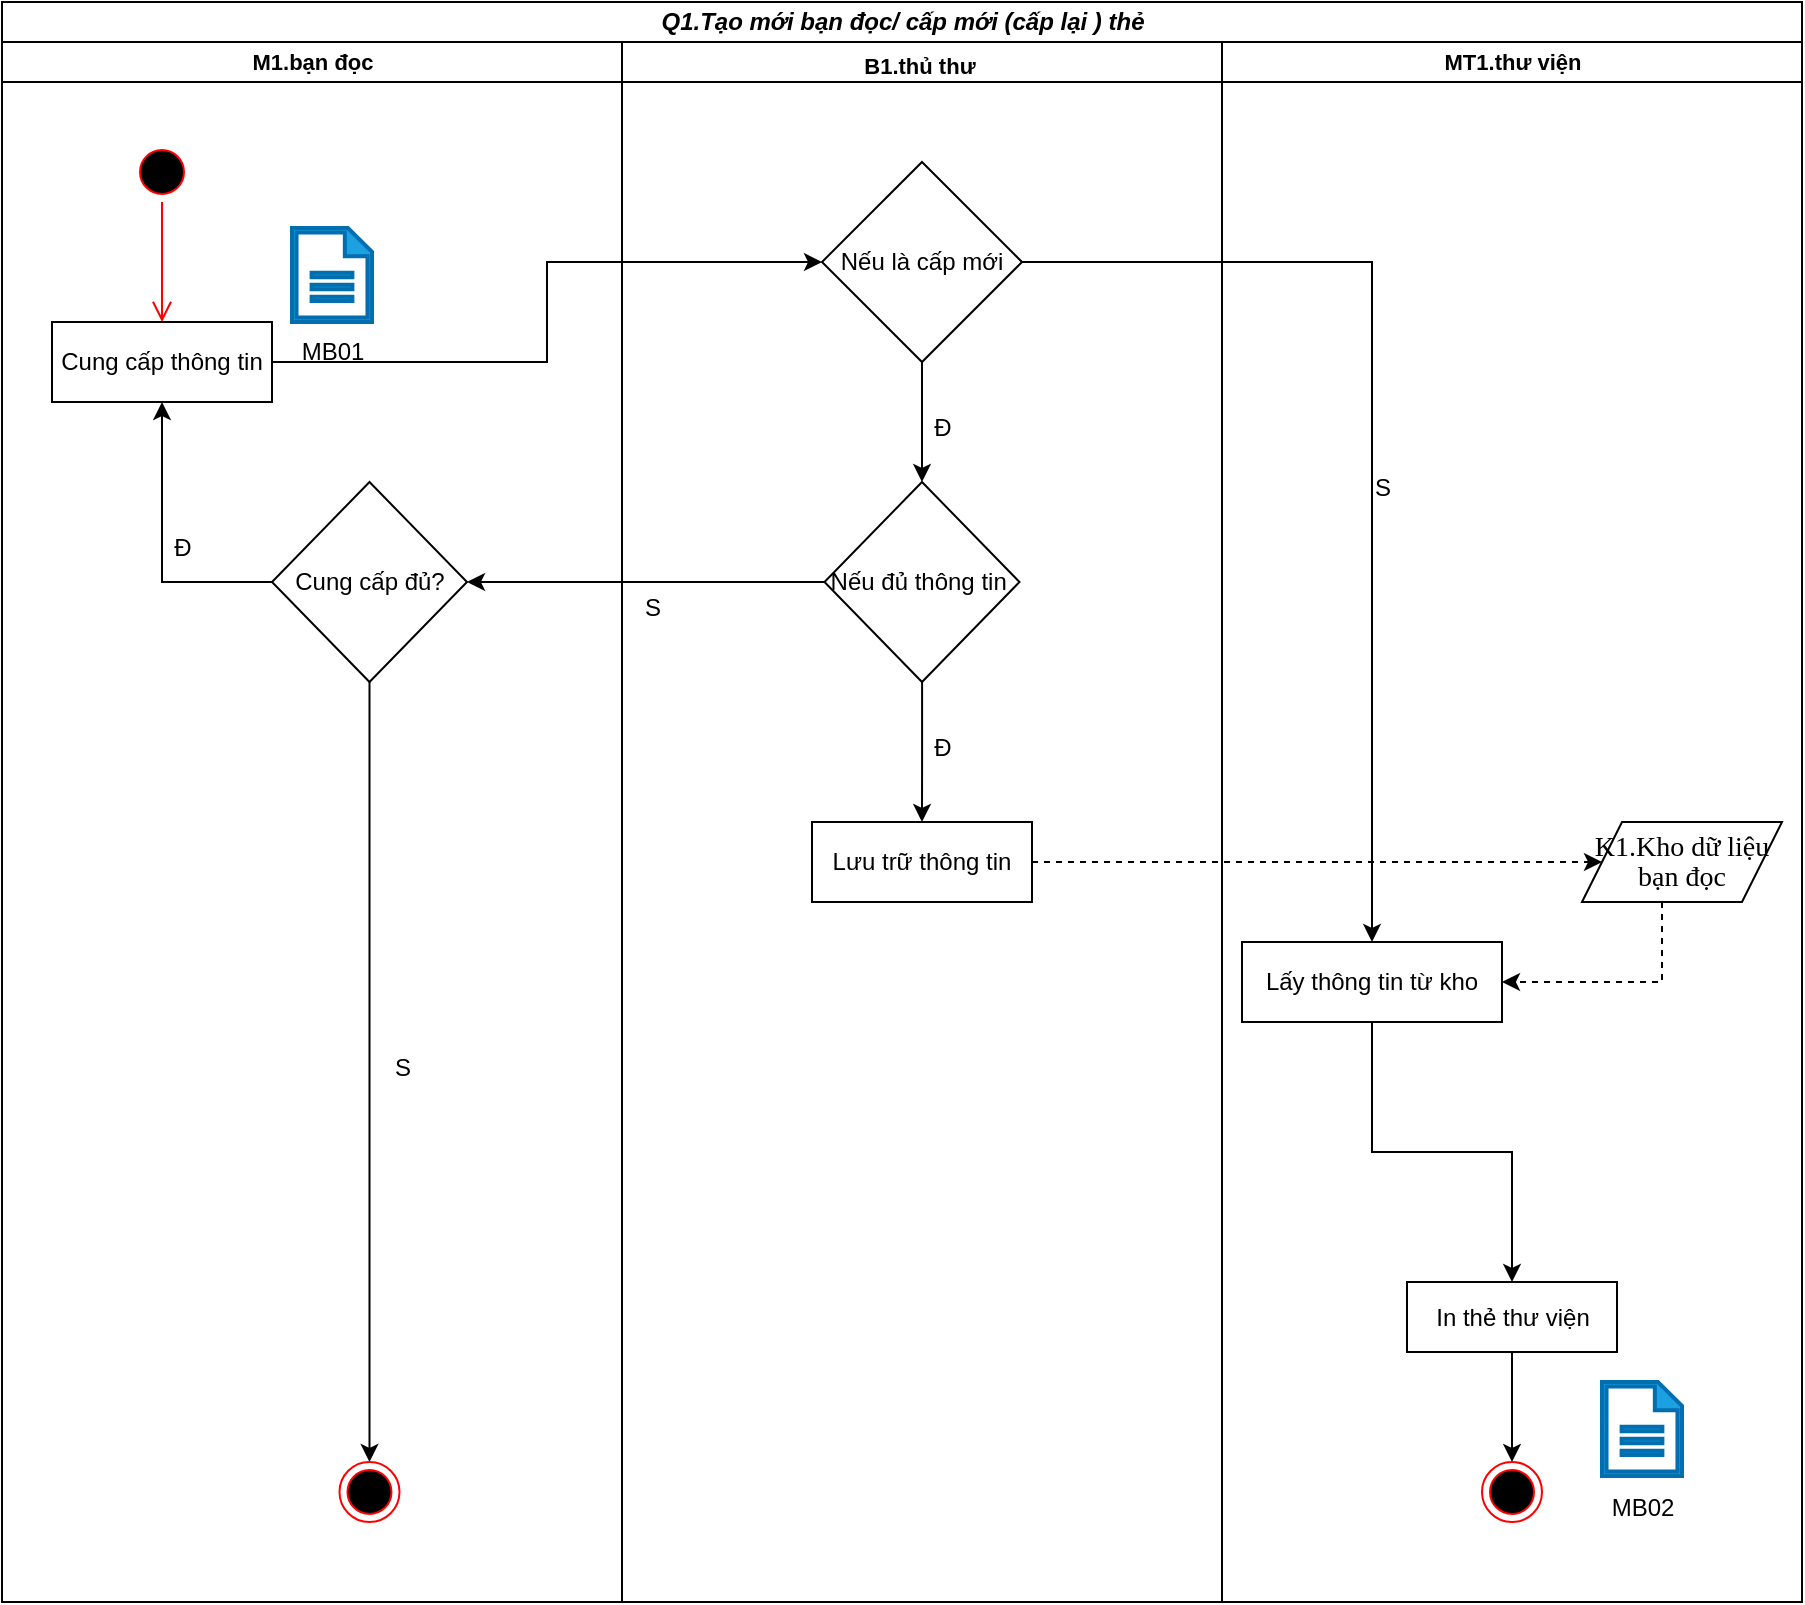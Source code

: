 <mxfile version="24.1.0" type="device" pages="11">
  <diagram id="prtHgNgQTEPvFCAcTncT" name="Tạo mới bạn đọc/ cấp mới (cấp lại ) thẻ">
    <mxGraphModel dx="1434" dy="2023" grid="1" gridSize="10" guides="1" tooltips="1" connect="1" arrows="1" fold="1" page="1" pageScale="1" pageWidth="827" pageHeight="1169" math="0" shadow="0">
      <root>
        <mxCell id="0" />
        <mxCell id="1" parent="0" />
        <mxCell id="OpN5ydYzZsQWf7iOYWWM-1" value="&lt;b&gt;&lt;i&gt;Q1.Tạo mới bạn đọc/ cấp mới (cấp lại ) thẻ&lt;/i&gt;&lt;/b&gt;" style="swimlane;childLayout=stackLayout;resizeParent=1;resizeParentMax=0;startSize=20;html=1;" parent="1" vertex="1">
          <mxGeometry x="220" y="-40" width="900" height="800" as="geometry" />
        </mxCell>
        <mxCell id="OpN5ydYzZsQWf7iOYWWM-2" value="&lt;font style=&quot;font-size: 11px;&quot;&gt;&lt;b&gt;M1.bạn đọc&lt;/b&gt;&lt;br&gt;&lt;/font&gt;&lt;span style=&quot;font-size:13.0pt;&lt;br/&gt;line-height:130%;font-family:&amp;quot;Times New Roman&amp;quot;,serif;mso-fareast-font-family:&lt;br/&gt;Calibri;mso-ansi-language:VI;mso-fareast-language:EN-US;mso-bidi-language:AR-SA;&lt;br/&gt;mso-bidi-font-weight:bold&quot; lang=&quot;VI&quot;&gt;&lt;/span&gt;" style="swimlane;startSize=20;html=1;" parent="OpN5ydYzZsQWf7iOYWWM-1" vertex="1">
          <mxGeometry y="20" width="310" height="780" as="geometry" />
        </mxCell>
        <mxCell id="Uuk0ZNkWMfpnCxpP_oM1-1" value="" style="ellipse;html=1;shape=startState;fillColor=#000000;strokeColor=#ff0000;" parent="OpN5ydYzZsQWf7iOYWWM-2" vertex="1">
          <mxGeometry x="65" y="50" width="30" height="30" as="geometry" />
        </mxCell>
        <mxCell id="Uuk0ZNkWMfpnCxpP_oM1-2" value="" style="edgeStyle=orthogonalEdgeStyle;html=1;verticalAlign=bottom;endArrow=open;endSize=8;strokeColor=#ff0000;rounded=0;" parent="OpN5ydYzZsQWf7iOYWWM-2" source="Uuk0ZNkWMfpnCxpP_oM1-1" edge="1">
          <mxGeometry relative="1" as="geometry">
            <mxPoint x="80" y="140" as="targetPoint" />
          </mxGeometry>
        </mxCell>
        <mxCell id="p3FhZg0yLnaV5w6cmbPQ-1" value="Cung cấp thông tin" style="rounded=0;whiteSpace=wrap;html=1;" parent="OpN5ydYzZsQWf7iOYWWM-2" vertex="1">
          <mxGeometry x="25" y="140" width="110" height="40" as="geometry" />
        </mxCell>
        <mxCell id="1WmpJDSRaRL1Tbg8WLOi-3" value="" style="sketch=0;pointerEvents=1;shadow=0;html=1;strokeColor=#006EAF;fillColor=#1ba1e2;labelPosition=center;verticalLabelPosition=bottom;verticalAlign=top;outlineConnect=0;align=center;shape=mxgraph.office.concepts.document;fontColor=#ffffff;strokeWidth=2;" parent="OpN5ydYzZsQWf7iOYWWM-2" vertex="1">
          <mxGeometry x="145" y="93" width="40" height="47" as="geometry" />
        </mxCell>
        <mxCell id="1WmpJDSRaRL1Tbg8WLOi-4" value="MB01" style="text;html=1;align=center;verticalAlign=middle;resizable=0;points=[];autosize=1;strokeColor=none;fillColor=none;" parent="OpN5ydYzZsQWf7iOYWWM-2" vertex="1">
          <mxGeometry x="140" y="140" width="50" height="30" as="geometry" />
        </mxCell>
        <mxCell id="BOT8C618SvIlCYTUGYNF-2" style="edgeStyle=orthogonalEdgeStyle;rounded=0;orthogonalLoop=1;jettySize=auto;html=1;entryX=0.5;entryY=1;entryDx=0;entryDy=0;" parent="OpN5ydYzZsQWf7iOYWWM-2" source="BOT8C618SvIlCYTUGYNF-1" target="p3FhZg0yLnaV5w6cmbPQ-1" edge="1">
          <mxGeometry relative="1" as="geometry">
            <Array as="points">
              <mxPoint x="80" y="270" />
            </Array>
          </mxGeometry>
        </mxCell>
        <mxCell id="BOT8C618SvIlCYTUGYNF-3" style="edgeStyle=orthogonalEdgeStyle;rounded=0;orthogonalLoop=1;jettySize=auto;html=1;entryX=0.5;entryY=0;entryDx=0;entryDy=0;" parent="OpN5ydYzZsQWf7iOYWWM-2" source="BOT8C618SvIlCYTUGYNF-1" target="BOT8C618SvIlCYTUGYNF-5" edge="1">
          <mxGeometry relative="1" as="geometry">
            <mxPoint x="183.75" y="540" as="targetPoint" />
          </mxGeometry>
        </mxCell>
        <mxCell id="BOT8C618SvIlCYTUGYNF-1" value="Cung cấp đủ?" style="rhombus;whiteSpace=wrap;html=1;" parent="OpN5ydYzZsQWf7iOYWWM-2" vertex="1">
          <mxGeometry x="135" y="220" width="97.5" height="100" as="geometry" />
        </mxCell>
        <mxCell id="BOT8C618SvIlCYTUGYNF-5" value="" style="ellipse;html=1;shape=endState;fillColor=#000000;strokeColor=#ff0000;" parent="OpN5ydYzZsQWf7iOYWWM-2" vertex="1">
          <mxGeometry x="168.75" y="710" width="30" height="30" as="geometry" />
        </mxCell>
        <mxCell id="OpN5ydYzZsQWf7iOYWWM-3" value="&lt;b&gt;&lt;font style=&quot;font-size: 11px;&quot;&gt;B1.thủ thư&amp;nbsp;&lt;/font&gt;&lt;/b&gt;&lt;span style=&quot;font-size:13.0pt;line-height:130%;&lt;br/&gt;font-family:&amp;quot;Times New Roman&amp;quot;,serif;mso-fareast-font-family:Calibri;mso-ansi-language:&lt;br/&gt;VI;mso-fareast-language:EN-US;mso-bidi-language:AR-SA;mso-bidi-font-weight:&lt;br/&gt;bold&quot; lang=&quot;VI&quot;&gt;&lt;/span&gt;" style="swimlane;startSize=20;html=1;" parent="OpN5ydYzZsQWf7iOYWWM-1" vertex="1">
          <mxGeometry x="310" y="20" width="300" height="780" as="geometry" />
        </mxCell>
        <mxCell id="MfAcmNcxyjw5AdAasF7_-9" style="edgeStyle=orthogonalEdgeStyle;rounded=0;orthogonalLoop=1;jettySize=auto;html=1;entryX=0.5;entryY=0;entryDx=0;entryDy=0;" parent="OpN5ydYzZsQWf7iOYWWM-3" source="UenX8nMBMd4PS-4NYp4--1" target="PuoBwuSJrZGJ8JHEj-9p-2" edge="1">
          <mxGeometry relative="1" as="geometry" />
        </mxCell>
        <mxCell id="UenX8nMBMd4PS-4NYp4--1" value="Nếu là cấp mới" style="rhombus;whiteSpace=wrap;html=1;" parent="OpN5ydYzZsQWf7iOYWWM-3" vertex="1">
          <mxGeometry x="100" y="60" width="100" height="100" as="geometry" />
        </mxCell>
        <mxCell id="MfAcmNcxyjw5AdAasF7_-13" style="edgeStyle=orthogonalEdgeStyle;rounded=0;orthogonalLoop=1;jettySize=auto;html=1;entryX=0.5;entryY=0;entryDx=0;entryDy=0;" parent="OpN5ydYzZsQWf7iOYWWM-3" source="PuoBwuSJrZGJ8JHEj-9p-2" target="UenX8nMBMd4PS-4NYp4--2" edge="1">
          <mxGeometry relative="1" as="geometry" />
        </mxCell>
        <mxCell id="PuoBwuSJrZGJ8JHEj-9p-2" value="Nếu đủ thông tin&amp;nbsp;" style="rhombus;whiteSpace=wrap;html=1;" parent="OpN5ydYzZsQWf7iOYWWM-3" vertex="1">
          <mxGeometry x="101.25" y="220" width="97.5" height="100" as="geometry" />
        </mxCell>
        <mxCell id="UenX8nMBMd4PS-4NYp4--2" value="Lưu trữ thông tin" style="rounded=0;whiteSpace=wrap;html=1;" parent="OpN5ydYzZsQWf7iOYWWM-3" vertex="1">
          <mxGeometry x="95" y="390" width="110" height="40" as="geometry" />
        </mxCell>
        <mxCell id="MfAcmNcxyjw5AdAasF7_-16" value="S" style="text;html=1;align=center;verticalAlign=middle;resizable=0;points=[];autosize=1;strokeColor=none;fillColor=none;" parent="OpN5ydYzZsQWf7iOYWWM-3" vertex="1">
          <mxGeometry y="268" width="30" height="30" as="geometry" />
        </mxCell>
        <mxCell id="OpN5ydYzZsQWf7iOYWWM-4" value="&lt;b&gt;&lt;font style=&quot;font-size: 11px;&quot;&gt;MT1.thư viện&lt;/font&gt;&lt;/b&gt;" style="swimlane;startSize=20;html=1;" parent="OpN5ydYzZsQWf7iOYWWM-1" vertex="1">
          <mxGeometry x="610" y="20" width="290" height="780" as="geometry">
            <mxRectangle x="240" y="20" width="60" height="460" as="alternateBounds" />
          </mxGeometry>
        </mxCell>
        <mxCell id="MfAcmNcxyjw5AdAasF7_-3" style="edgeStyle=orthogonalEdgeStyle;rounded=0;orthogonalLoop=1;jettySize=auto;html=1;entryX=0.5;entryY=0;entryDx=0;entryDy=0;" parent="OpN5ydYzZsQWf7iOYWWM-4" source="UenX8nMBMd4PS-4NYp4--4" target="PuoBwuSJrZGJ8JHEj-9p-1" edge="1">
          <mxGeometry relative="1" as="geometry" />
        </mxCell>
        <mxCell id="UenX8nMBMd4PS-4NYp4--4" value="In thẻ thư viện" style="rounded=0;whiteSpace=wrap;html=1;" parent="OpN5ydYzZsQWf7iOYWWM-4" vertex="1">
          <mxGeometry x="92.5" y="620" width="105" height="35" as="geometry" />
        </mxCell>
        <mxCell id="PuoBwuSJrZGJ8JHEj-9p-1" value="" style="ellipse;html=1;shape=endState;fillColor=#000000;strokeColor=#ff0000;" parent="OpN5ydYzZsQWf7iOYWWM-4" vertex="1">
          <mxGeometry x="130" y="710" width="30" height="30" as="geometry" />
        </mxCell>
        <mxCell id="MfAcmNcxyjw5AdAasF7_-1" value="&lt;span style=&quot;line-height: 107%; font-family: &amp;quot;Times New Roman&amp;quot;, serif;&quot;&gt;&lt;font style=&quot;font-size: 14px;&quot;&gt;K1.Kho dữ liệu bạn đọc&lt;/font&gt;&lt;/span&gt;" style="shape=parallelogram;perimeter=parallelogramPerimeter;whiteSpace=wrap;html=1;fixedSize=1;" parent="OpN5ydYzZsQWf7iOYWWM-4" vertex="1">
          <mxGeometry x="180" y="390" width="100" height="40" as="geometry" />
        </mxCell>
        <mxCell id="MfAcmNcxyjw5AdAasF7_-6" style="edgeStyle=orthogonalEdgeStyle;rounded=0;orthogonalLoop=1;jettySize=auto;html=1;entryX=1;entryY=0.5;entryDx=0;entryDy=0;dashed=1;" parent="OpN5ydYzZsQWf7iOYWWM-4" source="MfAcmNcxyjw5AdAasF7_-1" target="UenX8nMBMd4PS-4NYp4--3" edge="1">
          <mxGeometry relative="1" as="geometry">
            <Array as="points">
              <mxPoint x="220" y="470" />
            </Array>
          </mxGeometry>
        </mxCell>
        <mxCell id="MfAcmNcxyjw5AdAasF7_-8" style="edgeStyle=orthogonalEdgeStyle;rounded=0;orthogonalLoop=1;jettySize=auto;html=1;entryX=0.5;entryY=0;entryDx=0;entryDy=0;" parent="OpN5ydYzZsQWf7iOYWWM-4" source="UenX8nMBMd4PS-4NYp4--3" target="UenX8nMBMd4PS-4NYp4--4" edge="1">
          <mxGeometry relative="1" as="geometry" />
        </mxCell>
        <mxCell id="UenX8nMBMd4PS-4NYp4--3" value="Lấy thông tin từ kho" style="rounded=0;whiteSpace=wrap;html=1;" parent="OpN5ydYzZsQWf7iOYWWM-4" vertex="1">
          <mxGeometry x="10" y="450" width="130" height="40" as="geometry" />
        </mxCell>
        <mxCell id="1WmpJDSRaRL1Tbg8WLOi-1" value="" style="sketch=0;pointerEvents=1;shadow=0;html=1;strokeColor=#006EAF;fillColor=#1ba1e2;labelPosition=center;verticalLabelPosition=bottom;verticalAlign=top;outlineConnect=0;align=center;shape=mxgraph.office.concepts.document;fontColor=#ffffff;strokeWidth=2;" parent="OpN5ydYzZsQWf7iOYWWM-4" vertex="1">
          <mxGeometry x="190" y="670" width="40" height="47" as="geometry" />
        </mxCell>
        <mxCell id="MfAcmNcxyjw5AdAasF7_-5" style="edgeStyle=orthogonalEdgeStyle;rounded=0;orthogonalLoop=1;jettySize=auto;html=1;exitX=1;exitY=0.5;exitDx=0;exitDy=0;entryX=0;entryY=0.5;entryDx=0;entryDy=0;dashed=1;" parent="OpN5ydYzZsQWf7iOYWWM-1" source="UenX8nMBMd4PS-4NYp4--2" target="MfAcmNcxyjw5AdAasF7_-1" edge="1">
          <mxGeometry relative="1" as="geometry" />
        </mxCell>
        <mxCell id="MfAcmNcxyjw5AdAasF7_-11" style="edgeStyle=orthogonalEdgeStyle;rounded=0;orthogonalLoop=1;jettySize=auto;html=1;entryX=0.5;entryY=0;entryDx=0;entryDy=0;" parent="OpN5ydYzZsQWf7iOYWWM-1" source="UenX8nMBMd4PS-4NYp4--1" target="UenX8nMBMd4PS-4NYp4--3" edge="1">
          <mxGeometry relative="1" as="geometry" />
        </mxCell>
        <mxCell id="y9g0v5Vnft_NjYBIchRF-1" style="edgeStyle=orthogonalEdgeStyle;rounded=0;orthogonalLoop=1;jettySize=auto;html=1;entryX=0;entryY=0.5;entryDx=0;entryDy=0;" parent="OpN5ydYzZsQWf7iOYWWM-1" source="p3FhZg0yLnaV5w6cmbPQ-1" target="UenX8nMBMd4PS-4NYp4--1" edge="1">
          <mxGeometry relative="1" as="geometry" />
        </mxCell>
        <mxCell id="MfAcmNcxyjw5AdAasF7_-15" style="edgeStyle=orthogonalEdgeStyle;rounded=0;orthogonalLoop=1;jettySize=auto;html=1;entryX=1;entryY=0.5;entryDx=0;entryDy=0;" parent="OpN5ydYzZsQWf7iOYWWM-1" source="PuoBwuSJrZGJ8JHEj-9p-2" target="BOT8C618SvIlCYTUGYNF-1" edge="1">
          <mxGeometry relative="1" as="geometry" />
        </mxCell>
        <mxCell id="MfAcmNcxyjw5AdAasF7_-10" value="Đ" style="text;html=1;align=center;verticalAlign=middle;resizable=0;points=[];autosize=1;strokeColor=none;fillColor=none;" parent="1" vertex="1">
          <mxGeometry x="675" y="158" width="30" height="30" as="geometry" />
        </mxCell>
        <mxCell id="MfAcmNcxyjw5AdAasF7_-12" value="S" style="text;html=1;align=center;verticalAlign=middle;resizable=0;points=[];autosize=1;strokeColor=none;fillColor=none;" parent="1" vertex="1">
          <mxGeometry x="895" y="188" width="30" height="30" as="geometry" />
        </mxCell>
        <mxCell id="MfAcmNcxyjw5AdAasF7_-14" value="Đ" style="text;html=1;align=center;verticalAlign=middle;resizable=0;points=[];autosize=1;strokeColor=none;fillColor=none;" parent="1" vertex="1">
          <mxGeometry x="675" y="318" width="30" height="30" as="geometry" />
        </mxCell>
        <mxCell id="1WmpJDSRaRL1Tbg8WLOi-2" value="MB02" style="text;html=1;align=center;verticalAlign=middle;resizable=0;points=[];autosize=1;strokeColor=none;fillColor=none;" parent="1" vertex="1">
          <mxGeometry x="1015" y="698" width="50" height="30" as="geometry" />
        </mxCell>
        <mxCell id="BOT8C618SvIlCYTUGYNF-6" value="Đ" style="text;html=1;align=center;verticalAlign=middle;resizable=0;points=[];autosize=1;strokeColor=none;fillColor=none;" parent="1" vertex="1">
          <mxGeometry x="295" y="218" width="30" height="30" as="geometry" />
        </mxCell>
        <mxCell id="BOT8C618SvIlCYTUGYNF-7" value="S" style="text;html=1;align=center;verticalAlign=middle;resizable=0;points=[];autosize=1;strokeColor=none;fillColor=none;" parent="1" vertex="1">
          <mxGeometry x="405" y="478" width="30" height="30" as="geometry" />
        </mxCell>
      </root>
    </mxGraphModel>
  </diagram>
  <diagram id="kOfcHW2-DYBIjlPXqBVh" name="Hủy bạn đọc">
    <mxGraphModel dx="1434" dy="854" grid="1" gridSize="10" guides="1" tooltips="1" connect="1" arrows="1" fold="1" page="1" pageScale="1" pageWidth="1169" pageHeight="1654" math="0" shadow="0">
      <root>
        <mxCell id="0" />
        <mxCell id="1" parent="0" />
        <mxCell id="MgnSrewKLJgBKkQXWldg-1" value="&lt;b&gt;&lt;i&gt;Q2.Hủy bạn đọc&lt;/i&gt;&lt;/b&gt;" style="swimlane;childLayout=stackLayout;resizeParent=1;resizeParentMax=0;startSize=20;html=1;" parent="1" vertex="1">
          <mxGeometry x="30" y="157" width="1025" height="670" as="geometry" />
        </mxCell>
        <mxCell id="FpKcGfe3Vw-FPpAQRg-0-3" style="swimlane;startSize=20;html=1;" parent="MgnSrewKLJgBKkQXWldg-1" vertex="1">
          <mxGeometry y="20" width="215" height="650" as="geometry" />
        </mxCell>
        <mxCell id="aJkYGNWyKm5_T5f1KCqS-2" value="&lt;b&gt;M2.quản lý&amp;nbsp;&lt;/b&gt;" style="swimlane;startSize=23;html=1;" parent="FpKcGfe3Vw-FPpAQRg-0-3" vertex="1">
          <mxGeometry x="2.5" width="210" height="650" as="geometry" />
        </mxCell>
        <mxCell id="aJkYGNWyKm5_T5f1KCqS-3" value="" style="ellipse;html=1;shape=startState;fillColor=#000000;strokeColor=#ff0000;" parent="aJkYGNWyKm5_T5f1KCqS-2" vertex="1">
          <mxGeometry x="150" y="93" width="30" height="30" as="geometry" />
        </mxCell>
        <mxCell id="aJkYGNWyKm5_T5f1KCqS-4" value="" style="edgeStyle=orthogonalEdgeStyle;html=1;verticalAlign=bottom;endArrow=open;endSize=8;strokeColor=#ff0000;rounded=0;" parent="aJkYGNWyKm5_T5f1KCqS-2" source="aJkYGNWyKm5_T5f1KCqS-3" edge="1">
          <mxGeometry relative="1" as="geometry">
            <mxPoint x="165" y="183" as="targetPoint" />
          </mxGeometry>
        </mxCell>
        <mxCell id="FpKcGfe3Vw-FPpAQRg-0-12" style="edgeStyle=orthogonalEdgeStyle;rounded=0;orthogonalLoop=1;jettySize=auto;html=1;" parent="aJkYGNWyKm5_T5f1KCqS-2" source="aJkYGNWyKm5_T5f1KCqS-5" edge="1">
          <mxGeometry relative="1" as="geometry">
            <mxPoint x="497.5" y="183" as="targetPoint" />
          </mxGeometry>
        </mxCell>
        <mxCell id="aJkYGNWyKm5_T5f1KCqS-5" value="Yêu cầu hủy bạn đọc" style="rounded=0;whiteSpace=wrap;html=1;" parent="aJkYGNWyKm5_T5f1KCqS-2" vertex="1">
          <mxGeometry x="120" y="193" width="80" height="40" as="geometry" />
        </mxCell>
        <mxCell id="aJkYGNWyKm5_T5f1KCqS-6" value="Yêu cầu hoàn trả nợ" style="rounded=0;whiteSpace=wrap;html=1;" parent="aJkYGNWyKm5_T5f1KCqS-2" vertex="1">
          <mxGeometry x="57.5" y="323" width="80" height="40" as="geometry" />
        </mxCell>
        <mxCell id="FpKcGfe3Vw-FPpAQRg-0-2" style="swimlane;startSize=20;html=1;" parent="MgnSrewKLJgBKkQXWldg-1" vertex="1">
          <mxGeometry x="215" y="20" width="200" height="650" as="geometry">
            <mxRectangle x="200" y="20" width="50" height="640" as="alternateBounds" />
          </mxGeometry>
        </mxCell>
        <mxCell id="MgnSrewKLJgBKkQXWldg-2" value="&lt;b&gt;M1.bạn đọc&amp;nbsp;&lt;/b&gt;" style="swimlane;startSize=20;html=1;" parent="FpKcGfe3Vw-FPpAQRg-0-2" vertex="1">
          <mxGeometry width="200" height="650" as="geometry" />
        </mxCell>
        <mxCell id="VdeJtO1A9hyu_w60KJxE-2" value="" style="edgeStyle=orthogonalEdgeStyle;html=1;verticalAlign=bottom;endArrow=open;endSize=8;strokeColor=#ff0000;rounded=0;" parent="MgnSrewKLJgBKkQXWldg-2" source="VdeJtO1A9hyu_w60KJxE-1" edge="1">
          <mxGeometry relative="1" as="geometry">
            <mxPoint x="45" y="130" as="targetPoint" />
          </mxGeometry>
        </mxCell>
        <mxCell id="VdeJtO1A9hyu_w60KJxE-1" value="" style="ellipse;html=1;shape=startState;fillColor=#000000;strokeColor=#ff0000;" parent="MgnSrewKLJgBKkQXWldg-2" vertex="1">
          <mxGeometry x="30" y="40" width="30" height="30" as="geometry" />
        </mxCell>
        <mxCell id="aGn29aGWor6C03lD7828-1" value="Yêu cầu hủy bạn đọc" style="rounded=0;whiteSpace=wrap;html=1;" parent="MgnSrewKLJgBKkQXWldg-2" vertex="1">
          <mxGeometry x="10" y="140" width="90" height="40" as="geometry" />
        </mxCell>
        <mxCell id="FpKcGfe3Vw-FPpAQRg-0-10" value="&amp;nbsp;Hoàn trả nợ" style="rounded=0;whiteSpace=wrap;html=1;" parent="MgnSrewKLJgBKkQXWldg-2" vertex="1">
          <mxGeometry x="115" y="413" width="80" height="40" as="geometry" />
        </mxCell>
        <mxCell id="AWR5ysFrBOI39g8MeIOQ-5" style="edgeStyle=orthogonalEdgeStyle;rounded=0;orthogonalLoop=1;jettySize=auto;html=1;entryX=0.5;entryY=0;entryDx=0;entryDy=0;" parent="MgnSrewKLJgBKkQXWldg-2" source="AWR5ysFrBOI39g8MeIOQ-4" target="FpKcGfe3Vw-FPpAQRg-0-10" edge="1">
          <mxGeometry relative="1" as="geometry" />
        </mxCell>
        <mxCell id="AWR5ysFrBOI39g8MeIOQ-7" style="edgeStyle=orthogonalEdgeStyle;rounded=0;orthogonalLoop=1;jettySize=auto;html=1;" parent="MgnSrewKLJgBKkQXWldg-2" source="AWR5ysFrBOI39g8MeIOQ-4" edge="1">
          <mxGeometry relative="1" as="geometry">
            <mxPoint x="50" y="563" as="targetPoint" />
          </mxGeometry>
        </mxCell>
        <mxCell id="AWR5ysFrBOI39g8MeIOQ-4" value="&amp;nbsp;hoàn trả ?" style="rhombus;whiteSpace=wrap;html=1;" parent="MgnSrewKLJgBKkQXWldg-2" vertex="1">
          <mxGeometry x="10" y="353" width="80" height="80" as="geometry" />
        </mxCell>
        <mxCell id="AWR5ysFrBOI39g8MeIOQ-8" value="" style="ellipse;html=1;shape=endState;fillColor=#000000;strokeColor=#ff0000;" parent="MgnSrewKLJgBKkQXWldg-2" vertex="1">
          <mxGeometry x="35" y="563" width="30" height="30" as="geometry" />
        </mxCell>
        <mxCell id="vkjye05lJWz8wmyWpOMJ-1" value="" style="sketch=0;pointerEvents=1;shadow=0;html=1;strokeColor=#006EAF;fillColor=#1ba1e2;labelPosition=center;verticalLabelPosition=bottom;verticalAlign=top;outlineConnect=0;align=center;shape=mxgraph.office.concepts.document;fontColor=#ffffff;strokeWidth=2;" vertex="1" parent="MgnSrewKLJgBKkQXWldg-2">
          <mxGeometry x="120" y="93" width="40" height="47" as="geometry" />
        </mxCell>
        <mxCell id="vkjye05lJWz8wmyWpOMJ-2" value="MB02" style="text;html=1;align=center;verticalAlign=middle;resizable=0;points=[];autosize=1;strokeColor=none;fillColor=none;" vertex="1" parent="MgnSrewKLJgBKkQXWldg-2">
          <mxGeometry x="115" y="141" width="50" height="30" as="geometry" />
        </mxCell>
        <mxCell id="MgnSrewKLJgBKkQXWldg-3" value="&lt;b&gt;B1.thủ thư&amp;nbsp;&lt;/b&gt;" style="swimlane;startSize=20;html=1;" parent="MgnSrewKLJgBKkQXWldg-1" vertex="1">
          <mxGeometry x="415" y="20" width="200" height="650" as="geometry" />
        </mxCell>
        <mxCell id="aGn29aGWor6C03lD7828-4" value="Tiếp nhận yêu cầu&amp;nbsp;" style="rounded=0;whiteSpace=wrap;html=1;" parent="MgnSrewKLJgBKkQXWldg-3" vertex="1">
          <mxGeometry x="40" y="140" width="90" height="40" as="geometry" />
        </mxCell>
        <mxCell id="FpKcGfe3Vw-FPpAQRg-0-15" style="edgeStyle=orthogonalEdgeStyle;rounded=0;orthogonalLoop=1;jettySize=auto;html=1;entryX=1;entryY=0.5;entryDx=0;entryDy=0;" parent="MgnSrewKLJgBKkQXWldg-3" source="ITGu8-TucdC6kjanNqV7-1" target="aJkYGNWyKm5_T5f1KCqS-6" edge="1">
          <mxGeometry relative="1" as="geometry">
            <Array as="points">
              <mxPoint x="295" y="343" />
            </Array>
            <mxPoint x="-315" y="363" as="targetPoint" />
          </mxGeometry>
        </mxCell>
        <mxCell id="MgnSrewKLJgBKkQXWldg-4" value="&lt;b&gt;kho (BP2+3)&lt;/b&gt;" style="swimlane;startSize=20;html=1;" parent="MgnSrewKLJgBKkQXWldg-1" vertex="1">
          <mxGeometry x="615" y="20" width="200" height="650" as="geometry" />
        </mxCell>
        <mxCell id="ITGu8-TucdC6kjanNqV7-1" value="Kiểm tra các khoảng nợ" style="rhombus;whiteSpace=wrap;html=1;" parent="MgnSrewKLJgBKkQXWldg-4" vertex="1">
          <mxGeometry x="55" y="223" width="80" height="80" as="geometry" />
        </mxCell>
        <mxCell id="dn_jOuZ8expKRnyQd1f4-3" style="edgeStyle=orthogonalEdgeStyle;rounded=0;orthogonalLoop=1;jettySize=auto;html=1;entryX=1;entryY=0;entryDx=0;entryDy=0;dashed=1;" parent="MgnSrewKLJgBKkQXWldg-4" source="dn_jOuZ8expKRnyQd1f4-1" target="ITGu8-TucdC6kjanNqV7-1" edge="1">
          <mxGeometry relative="1" as="geometry" />
        </mxCell>
        <mxCell id="dn_jOuZ8expKRnyQd1f4-1" value="&lt;span style=&quot;font-size: 14px; line-height: 107%; font-family: &amp;quot;Times New Roman&amp;quot;, serif;&quot;&gt;K1.Kho dữ liệu bạn đọc&lt;/span&gt;" style="shape=parallelogram;perimeter=parallelogramPerimeter;whiteSpace=wrap;html=1;fixedSize=1;" parent="MgnSrewKLJgBKkQXWldg-4" vertex="1">
          <mxGeometry x="90" y="40" width="100" height="40" as="geometry" />
        </mxCell>
        <mxCell id="MgnSrewKLJgBKkQXWldg-5" value="&lt;b&gt;MT1.thư viện&lt;/b&gt;" style="swimlane;startSize=20;html=1;" parent="MgnSrewKLJgBKkQXWldg-1" vertex="1">
          <mxGeometry x="815" y="20" width="210" height="650" as="geometry" />
        </mxCell>
        <mxCell id="aJkYGNWyKm5_T5f1KCqS-1" value="&lt;span style=&quot;font-family: &amp;quot;Times New Roman&amp;quot;, serif; font-size: 14px;&quot;&gt;K1.Kho dữ liệu bạn đọc&lt;/span&gt;" style="shape=parallelogram;perimeter=parallelogramPerimeter;whiteSpace=wrap;html=1;fixedSize=1;" parent="MgnSrewKLJgBKkQXWldg-5" vertex="1">
          <mxGeometry x="110" y="350" width="100" height="40" as="geometry" />
        </mxCell>
        <mxCell id="FFEq_vgZklLYL-Ca92dq-1" value="" style="ellipse;html=1;shape=endState;fillColor=#000000;strokeColor=#ff0000;" parent="MgnSrewKLJgBKkQXWldg-5" vertex="1">
          <mxGeometry x="35" y="573" width="30" height="30" as="geometry" />
        </mxCell>
        <mxCell id="FpKcGfe3Vw-FPpAQRg-0-22" style="edgeStyle=orthogonalEdgeStyle;rounded=0;orthogonalLoop=1;jettySize=auto;html=1;entryX=0.5;entryY=1;entryDx=0;entryDy=0;dashed=1;" parent="MgnSrewKLJgBKkQXWldg-5" source="ZlZS7fhHt-G3_UJHemEx-1" target="aJkYGNWyKm5_T5f1KCqS-1" edge="1">
          <mxGeometry relative="1" as="geometry" />
        </mxCell>
        <mxCell id="FpKcGfe3Vw-FPpAQRg-0-23" style="edgeStyle=orthogonalEdgeStyle;rounded=0;orthogonalLoop=1;jettySize=auto;html=1;entryX=0.5;entryY=0;entryDx=0;entryDy=0;" parent="MgnSrewKLJgBKkQXWldg-5" source="ZlZS7fhHt-G3_UJHemEx-1" target="FFEq_vgZklLYL-Ca92dq-1" edge="1">
          <mxGeometry relative="1" as="geometry" />
        </mxCell>
        <mxCell id="ZlZS7fhHt-G3_UJHemEx-1" value="Hủy thẻ thư viện" style="rounded=0;whiteSpace=wrap;html=1;" parent="MgnSrewKLJgBKkQXWldg-5" vertex="1">
          <mxGeometry x="10" y="483" width="80" height="40" as="geometry" />
        </mxCell>
        <mxCell id="FpKcGfe3Vw-FPpAQRg-0-18" value="Đ" style="text;html=1;align=center;verticalAlign=middle;resizable=0;points=[];autosize=1;strokeColor=none;fillColor=none;" parent="MgnSrewKLJgBKkQXWldg-5" vertex="1">
          <mxGeometry x="10" y="231" width="30" height="30" as="geometry" />
        </mxCell>
        <mxCell id="FpKcGfe3Vw-FPpAQRg-0-11" style="edgeStyle=orthogonalEdgeStyle;rounded=0;orthogonalLoop=1;jettySize=auto;html=1;entryX=0;entryY=0.5;entryDx=0;entryDy=0;" parent="MgnSrewKLJgBKkQXWldg-1" source="aGn29aGWor6C03lD7828-1" target="aGn29aGWor6C03lD7828-4" edge="1">
          <mxGeometry relative="1" as="geometry" />
        </mxCell>
        <mxCell id="FpKcGfe3Vw-FPpAQRg-0-13" style="edgeStyle=orthogonalEdgeStyle;rounded=0;orthogonalLoop=1;jettySize=auto;html=1;entryX=0.5;entryY=0;entryDx=0;entryDy=0;" parent="MgnSrewKLJgBKkQXWldg-1" source="aGn29aGWor6C03lD7828-4" target="ITGu8-TucdC6kjanNqV7-1" edge="1">
          <mxGeometry relative="1" as="geometry" />
        </mxCell>
        <mxCell id="FpKcGfe3Vw-FPpAQRg-0-14" style="edgeStyle=orthogonalEdgeStyle;rounded=0;orthogonalLoop=1;jettySize=auto;html=1;entryX=0.5;entryY=0;entryDx=0;entryDy=0;" parent="MgnSrewKLJgBKkQXWldg-1" source="ITGu8-TucdC6kjanNqV7-1" target="ZlZS7fhHt-G3_UJHemEx-1" edge="1">
          <mxGeometry relative="1" as="geometry" />
        </mxCell>
        <mxCell id="FpKcGfe3Vw-FPpAQRg-0-17" style="edgeStyle=orthogonalEdgeStyle;rounded=0;orthogonalLoop=1;jettySize=auto;html=1;entryX=0;entryY=0.5;entryDx=0;entryDy=0;" parent="MgnSrewKLJgBKkQXWldg-1" source="FpKcGfe3Vw-FPpAQRg-0-10" target="ITGu8-TucdC6kjanNqV7-1" edge="1">
          <mxGeometry relative="1" as="geometry" />
        </mxCell>
        <mxCell id="AWR5ysFrBOI39g8MeIOQ-1" style="edgeStyle=orthogonalEdgeStyle;rounded=0;orthogonalLoop=1;jettySize=auto;html=1;entryX=0;entryY=0.5;entryDx=0;entryDy=0;" parent="MgnSrewKLJgBKkQXWldg-1" source="aJkYGNWyKm5_T5f1KCqS-6" target="AWR5ysFrBOI39g8MeIOQ-4" edge="1">
          <mxGeometry relative="1" as="geometry">
            <mxPoint x="140" y="513" as="targetPoint" />
            <Array as="points">
              <mxPoint x="100" y="413" />
            </Array>
          </mxGeometry>
        </mxCell>
        <mxCell id="FpKcGfe3Vw-FPpAQRg-0-19" value="S" style="text;html=1;align=center;verticalAlign=middle;resizable=0;points=[];autosize=1;strokeColor=none;fillColor=none;" parent="1" vertex="1">
          <mxGeometry x="735" y="498" width="30" height="30" as="geometry" />
        </mxCell>
        <mxCell id="AWR5ysFrBOI39g8MeIOQ-6" value="Đ" style="text;html=1;align=center;verticalAlign=middle;resizable=0;points=[];autosize=1;strokeColor=none;fillColor=none;" parent="1" vertex="1">
          <mxGeometry x="355" y="538" width="30" height="30" as="geometry" />
        </mxCell>
        <mxCell id="AWR5ysFrBOI39g8MeIOQ-9" value="S" style="text;html=1;align=center;verticalAlign=middle;resizable=0;points=[];autosize=1;strokeColor=none;fillColor=none;" parent="1" vertex="1">
          <mxGeometry x="295" y="658" width="30" height="30" as="geometry" />
        </mxCell>
      </root>
    </mxGraphModel>
  </diagram>
  <diagram id="7Cy2zqaQnhDpPAoiE62w" name="Cho mượn sách">
    <mxGraphModel dx="1434" dy="854" grid="1" gridSize="10" guides="1" tooltips="1" connect="1" arrows="1" fold="1" page="1" pageScale="1" pageWidth="1169" pageHeight="1654" math="0" shadow="0">
      <root>
        <mxCell id="0" />
        <mxCell id="1" parent="0" />
        <mxCell id="vxXTVpgAIJTQ9aPeM-4m-1" value="&lt;b&gt;&lt;i&gt;Q3.Cho mượn sách&lt;/i&gt;&lt;/b&gt;" style="swimlane;childLayout=stackLayout;resizeParent=1;resizeParentMax=0;startSize=20;html=1;" parent="1" vertex="1">
          <mxGeometry x="230" y="30" width="660" height="680" as="geometry" />
        </mxCell>
        <mxCell id="vxXTVpgAIJTQ9aPeM-4m-2" value="&lt;b&gt;M1.bạn đọc&amp;nbsp;&lt;/b&gt;" style="swimlane;startSize=20;html=1;" parent="vxXTVpgAIJTQ9aPeM-4m-1" vertex="1">
          <mxGeometry y="20" width="220" height="660" as="geometry" />
        </mxCell>
        <mxCell id="PZH90tFa1FvTuUa4xCPq-1" value="Cung cấp thông tin" style="rounded=0;whiteSpace=wrap;html=1;" parent="vxXTVpgAIJTQ9aPeM-4m-2" vertex="1">
          <mxGeometry y="140" width="110" height="40" as="geometry" />
        </mxCell>
        <mxCell id="TNyPSeuuau3m4eNh1Yvl-1" value="" style="sketch=0;pointerEvents=1;shadow=0;html=1;strokeColor=#006EAF;fillColor=#1ba1e2;labelPosition=center;verticalLabelPosition=bottom;verticalAlign=top;outlineConnect=0;align=center;shape=mxgraph.office.concepts.document;fontColor=#ffffff;strokeWidth=2;" parent="vxXTVpgAIJTQ9aPeM-4m-2" vertex="1">
          <mxGeometry x="80" y="80" width="40" height="47" as="geometry" />
        </mxCell>
        <mxCell id="TNyPSeuuau3m4eNh1Yvl-3" value="MB02" style="text;html=1;align=center;verticalAlign=middle;resizable=0;points=[];autosize=1;strokeColor=none;fillColor=none;" parent="vxXTVpgAIJTQ9aPeM-4m-2" vertex="1">
          <mxGeometry x="110" y="97" width="50" height="30" as="geometry" />
        </mxCell>
        <mxCell id="_rcaq6NSDUV_BNok5nwu-4" style="edgeStyle=orthogonalEdgeStyle;rounded=0;orthogonalLoop=1;jettySize=auto;html=1;" parent="vxXTVpgAIJTQ9aPeM-4m-2" source="_rcaq6NSDUV_BNok5nwu-1" edge="1">
          <mxGeometry relative="1" as="geometry">
            <mxPoint x="55" y="530" as="targetPoint" />
          </mxGeometry>
        </mxCell>
        <mxCell id="_rcaq6NSDUV_BNok5nwu-1" value="Điều chỉnh ?" style="rhombus;whiteSpace=wrap;html=1;" parent="vxXTVpgAIJTQ9aPeM-4m-2" vertex="1">
          <mxGeometry x="15" y="300" width="80" height="80" as="geometry" />
        </mxCell>
        <mxCell id="_rcaq6NSDUV_BNok5nwu-2" style="edgeStyle=orthogonalEdgeStyle;rounded=0;orthogonalLoop=1;jettySize=auto;html=1;entryX=0.5;entryY=1;entryDx=0;entryDy=0;" parent="vxXTVpgAIJTQ9aPeM-4m-2" source="_rcaq6NSDUV_BNok5nwu-1" target="PZH90tFa1FvTuUa4xCPq-1" edge="1">
          <mxGeometry relative="1" as="geometry" />
        </mxCell>
        <mxCell id="_rcaq6NSDUV_BNok5nwu-3" value="Đ" style="text;html=1;align=center;verticalAlign=middle;resizable=0;points=[];autosize=1;strokeColor=none;fillColor=none;" parent="vxXTVpgAIJTQ9aPeM-4m-2" vertex="1">
          <mxGeometry x="55" y="220" width="30" height="30" as="geometry" />
        </mxCell>
        <mxCell id="_rcaq6NSDUV_BNok5nwu-5" value="" style="ellipse;html=1;shape=endState;fillColor=#000000;strokeColor=#ff0000;" parent="vxXTVpgAIJTQ9aPeM-4m-2" vertex="1">
          <mxGeometry x="40" y="530" width="30" height="30" as="geometry" />
        </mxCell>
        <mxCell id="vxXTVpgAIJTQ9aPeM-4m-3" value="&lt;b&gt;B1.thủ thư&amp;nbsp;&lt;/b&gt;" style="swimlane;startSize=20;html=1;" parent="vxXTVpgAIJTQ9aPeM-4m-1" vertex="1">
          <mxGeometry x="220" y="20" width="220" height="660" as="geometry" />
        </mxCell>
        <mxCell id="DyzgrDIfU1l7qerVMZYW-12" style="edgeStyle=orthogonalEdgeStyle;rounded=0;orthogonalLoop=1;jettySize=auto;html=1;entryX=0.5;entryY=0;entryDx=0;entryDy=0;" parent="vxXTVpgAIJTQ9aPeM-4m-3" source="EkFm7pVBbJczpdYgW8Wn-1" target="DyzgrDIfU1l7qerVMZYW-2" edge="1">
          <mxGeometry relative="1" as="geometry" />
        </mxCell>
        <mxCell id="EkFm7pVBbJczpdYgW8Wn-1" value="Số lượng mượn chưa tối đa &amp;amp; không có bị phạt" style="rhombus;whiteSpace=wrap;html=1;" parent="vxXTVpgAIJTQ9aPeM-4m-3" vertex="1">
          <mxGeometry x="60" y="110" width="100" height="100" as="geometry" />
        </mxCell>
        <mxCell id="DyzgrDIfU1l7qerVMZYW-2" value="Yêu cầu điều chỉnh" style="rounded=0;whiteSpace=wrap;html=1;" parent="vxXTVpgAIJTQ9aPeM-4m-3" vertex="1">
          <mxGeometry x="50" y="320" width="120" height="40" as="geometry" />
        </mxCell>
        <mxCell id="DyzgrDIfU1l7qerVMZYW-17" style="edgeStyle=orthogonalEdgeStyle;rounded=0;orthogonalLoop=1;jettySize=auto;html=1;" parent="vxXTVpgAIJTQ9aPeM-4m-3" source="DyzgrDIfU1l7qerVMZYW-3" edge="1">
          <mxGeometry relative="1" as="geometry">
            <mxPoint x="110" y="570" as="targetPoint" />
          </mxGeometry>
        </mxCell>
        <mxCell id="DyzgrDIfU1l7qerVMZYW-3" value="Lưu thông tin&amp;nbsp;" style="rounded=0;whiteSpace=wrap;html=1;" parent="vxXTVpgAIJTQ9aPeM-4m-3" vertex="1">
          <mxGeometry x="60" y="470" width="100" height="40" as="geometry" />
        </mxCell>
        <mxCell id="DyzgrDIfU1l7qerVMZYW-1" value="" style="ellipse;html=1;shape=endState;fillColor=#000000;strokeColor=#ff0000;" parent="vxXTVpgAIJTQ9aPeM-4m-3" vertex="1">
          <mxGeometry x="95" y="570" width="30" height="30" as="geometry" />
        </mxCell>
        <mxCell id="DyzgrDIfU1l7qerVMZYW-16" value="S" style="text;html=1;align=center;verticalAlign=middle;resizable=0;points=[];autosize=1;strokeColor=none;fillColor=none;" parent="vxXTVpgAIJTQ9aPeM-4m-3" vertex="1">
          <mxGeometry x="190" y="315" width="30" height="30" as="geometry" />
        </mxCell>
        <mxCell id="TNyPSeuuau3m4eNh1Yvl-2" value="" style="sketch=0;pointerEvents=1;shadow=0;html=1;strokeColor=#006EAF;fillColor=#1ba1e2;labelPosition=center;verticalLabelPosition=bottom;verticalAlign=top;outlineConnect=0;align=center;shape=mxgraph.office.concepts.document;fontColor=#ffffff;strokeWidth=2;" parent="vxXTVpgAIJTQ9aPeM-4m-3" vertex="1">
          <mxGeometry x="30" y="523" width="40" height="47" as="geometry" />
        </mxCell>
        <mxCell id="TNyPSeuuau3m4eNh1Yvl-4" value="MB03" style="text;html=1;align=center;verticalAlign=middle;resizable=0;points=[];autosize=1;strokeColor=none;fillColor=none;" parent="vxXTVpgAIJTQ9aPeM-4m-3" vertex="1">
          <mxGeometry x="25" y="570" width="50" height="30" as="geometry" />
        </mxCell>
        <mxCell id="w4ibn0qU1i96zJSff45T-1" style="edgeStyle=orthogonalEdgeStyle;rounded=0;orthogonalLoop=1;jettySize=auto;html=1;entryX=0.5;entryY=0;entryDx=0;entryDy=0;dashed=1;" edge="1" parent="vxXTVpgAIJTQ9aPeM-4m-3" source="w4ibn0qU1i96zJSff45T-2" target="EkFm7pVBbJczpdYgW8Wn-1">
          <mxGeometry relative="1" as="geometry">
            <mxPoint x="125" y="150" as="targetPoint" />
          </mxGeometry>
        </mxCell>
        <mxCell id="w4ibn0qU1i96zJSff45T-2" value="&lt;span style=&quot;line-height: 107%; font-family: &amp;quot;Times New Roman&amp;quot;, serif;&quot;&gt;&lt;font style=&quot;font-size: 14px;&quot;&gt;K1.Kho&lt;br/&gt;dữ liệu bạn đọc&lt;/font&gt;&lt;/span&gt;" style="shape=parallelogram;perimeter=parallelogramPerimeter;whiteSpace=wrap;html=1;fixedSize=1;" vertex="1" parent="vxXTVpgAIJTQ9aPeM-4m-3">
          <mxGeometry x="110" y="30" width="100" height="40" as="geometry" />
        </mxCell>
        <mxCell id="vxXTVpgAIJTQ9aPeM-4m-4" value="&lt;b&gt;B2.kho sách không mật&amp;nbsp;&lt;/b&gt;" style="swimlane;startSize=20;html=1;" parent="vxXTVpgAIJTQ9aPeM-4m-1" vertex="1">
          <mxGeometry x="440" y="20" width="220" height="660" as="geometry" />
        </mxCell>
        <mxCell id="DyzgrDIfU1l7qerVMZYW-7" style="edgeStyle=orthogonalEdgeStyle;rounded=0;orthogonalLoop=1;jettySize=auto;html=1;entryX=0.5;entryY=0;entryDx=0;entryDy=0;" parent="vxXTVpgAIJTQ9aPeM-4m-4" source="EkFm7pVBbJczpdYgW8Wn-2" target="HpoBdUmIsFwANbxYX-_4-4" edge="1">
          <mxGeometry relative="1" as="geometry" />
        </mxCell>
        <mxCell id="EkFm7pVBbJczpdYgW8Wn-2" value="Tìm kiếm sách" style="rounded=0;whiteSpace=wrap;html=1;" parent="vxXTVpgAIJTQ9aPeM-4m-4" vertex="1">
          <mxGeometry x="15" y="140" width="110" height="40" as="geometry" />
        </mxCell>
        <mxCell id="DyzgrDIfU1l7qerVMZYW-8" style="edgeStyle=orthogonalEdgeStyle;rounded=0;orthogonalLoop=1;jettySize=auto;html=1;entryX=0.5;entryY=0;entryDx=0;entryDy=0;" parent="vxXTVpgAIJTQ9aPeM-4m-4" source="HpoBdUmIsFwANbxYX-_4-4" target="HpoBdUmIsFwANbxYX-_4-5" edge="1">
          <mxGeometry relative="1" as="geometry" />
        </mxCell>
        <mxCell id="HpoBdUmIsFwANbxYX-_4-4" value="Đúng, đủ sách" style="rhombus;whiteSpace=wrap;html=1;" parent="vxXTVpgAIJTQ9aPeM-4m-4" vertex="1">
          <mxGeometry x="30" y="300" width="80" height="80" as="geometry" />
        </mxCell>
        <mxCell id="HpoBdUmIsFwANbxYX-_4-5" value="Cho mượn" style="rounded=0;whiteSpace=wrap;html=1;" parent="vxXTVpgAIJTQ9aPeM-4m-4" vertex="1">
          <mxGeometry x="20" y="470" width="100" height="40" as="geometry" />
        </mxCell>
        <mxCell id="DyzgrDIfU1l7qerVMZYW-6" style="edgeStyle=orthogonalEdgeStyle;rounded=0;orthogonalLoop=1;jettySize=auto;html=1;entryX=1;entryY=0.5;entryDx=0;entryDy=0;dashed=1;" parent="vxXTVpgAIJTQ9aPeM-4m-4" source="HpoBdUmIsFwANbxYX-_4-1" target="EkFm7pVBbJczpdYgW8Wn-2" edge="1">
          <mxGeometry relative="1" as="geometry" />
        </mxCell>
        <mxCell id="HpoBdUmIsFwANbxYX-_4-1" value="&lt;span style=&quot;line-height: 107%; font-family: &amp;quot;Times New Roman&amp;quot;, serif;&quot; lang=&quot;VI&quot;&gt;&lt;font style=&quot;font-size: 14px;&quot;&gt;K3.Kho thông tin sách&lt;/font&gt;&lt;/span&gt;" style="shape=parallelogram;perimeter=parallelogramPerimeter;whiteSpace=wrap;html=1;fixedSize=1;" parent="vxXTVpgAIJTQ9aPeM-4m-4" vertex="1">
          <mxGeometry x="110" y="40" width="100" height="40" as="geometry" />
        </mxCell>
        <mxCell id="ySs8DH_JdieftaWRi3rs-1" value="&lt;span style=&quot;line-height: 107%; font-family: &amp;quot;Times New Roman&amp;quot;, serif;&quot;&gt;&lt;font style=&quot;font-size: 14px;&quot;&gt;K2.Kho dữ liệu mượn trả&lt;/font&gt;&lt;/span&gt;&lt;span style=&quot;font-size:14.0pt;mso-bidi-font-size:&lt;br/&gt;11.0pt;line-height:107%;font-family:&amp;quot;Times New Roman&amp;quot;,serif;mso-fareast-font-family:&lt;br/&gt;Calibri;mso-fareast-theme-font:minor-latin;mso-bidi-theme-font:minor-bidi;&lt;br/&gt;color:red;mso-ansi-language:VI;mso-fareast-language:EN-US;mso-bidi-language:&lt;br/&gt;AR-SA&quot;&gt;&lt;/span&gt;" style="shape=parallelogram;perimeter=parallelogramPerimeter;whiteSpace=wrap;html=1;fixedSize=1;" parent="vxXTVpgAIJTQ9aPeM-4m-4" vertex="1">
          <mxGeometry x="60" y="550" width="100" height="40" as="geometry" />
        </mxCell>
        <mxCell id="DyzgrDIfU1l7qerVMZYW-4" style="edgeStyle=orthogonalEdgeStyle;rounded=0;orthogonalLoop=1;jettySize=auto;html=1;entryX=0;entryY=0.5;entryDx=0;entryDy=0;" parent="vxXTVpgAIJTQ9aPeM-4m-1" source="PZH90tFa1FvTuUa4xCPq-1" target="EkFm7pVBbJczpdYgW8Wn-1" edge="1">
          <mxGeometry relative="1" as="geometry" />
        </mxCell>
        <mxCell id="DyzgrDIfU1l7qerVMZYW-5" style="edgeStyle=orthogonalEdgeStyle;rounded=0;orthogonalLoop=1;jettySize=auto;html=1;exitX=1;exitY=0.5;exitDx=0;exitDy=0;entryX=0;entryY=0.5;entryDx=0;entryDy=0;" parent="vxXTVpgAIJTQ9aPeM-4m-1" source="EkFm7pVBbJczpdYgW8Wn-1" target="EkFm7pVBbJczpdYgW8Wn-2" edge="1">
          <mxGeometry relative="1" as="geometry" />
        </mxCell>
        <mxCell id="DyzgrDIfU1l7qerVMZYW-9" style="edgeStyle=orthogonalEdgeStyle;rounded=0;orthogonalLoop=1;jettySize=auto;html=1;entryX=1;entryY=0.5;entryDx=0;entryDy=0;" parent="vxXTVpgAIJTQ9aPeM-4m-1" source="HpoBdUmIsFwANbxYX-_4-5" target="DyzgrDIfU1l7qerVMZYW-3" edge="1">
          <mxGeometry relative="1" as="geometry" />
        </mxCell>
        <mxCell id="DyzgrDIfU1l7qerVMZYW-10" style="edgeStyle=orthogonalEdgeStyle;rounded=0;orthogonalLoop=1;jettySize=auto;html=1;entryX=1;entryY=0.5;entryDx=0;entryDy=0;" parent="vxXTVpgAIJTQ9aPeM-4m-1" source="HpoBdUmIsFwANbxYX-_4-4" target="DyzgrDIfU1l7qerVMZYW-2" edge="1">
          <mxGeometry relative="1" as="geometry" />
        </mxCell>
        <mxCell id="DyzgrDIfU1l7qerVMZYW-11" style="edgeStyle=orthogonalEdgeStyle;rounded=0;orthogonalLoop=1;jettySize=auto;html=1;entryX=1;entryY=0.5;entryDx=0;entryDy=0;" parent="vxXTVpgAIJTQ9aPeM-4m-1" source="DyzgrDIfU1l7qerVMZYW-2" target="_rcaq6NSDUV_BNok5nwu-1" edge="1">
          <mxGeometry relative="1" as="geometry">
            <mxPoint x="130" y="360" as="targetPoint" />
          </mxGeometry>
        </mxCell>
        <mxCell id="ySs8DH_JdieftaWRi3rs-2" style="edgeStyle=orthogonalEdgeStyle;rounded=0;orthogonalLoop=1;jettySize=auto;html=1;exitX=0.75;exitY=1;exitDx=0;exitDy=0;entryX=0;entryY=0.5;entryDx=0;entryDy=0;dashed=1;" parent="vxXTVpgAIJTQ9aPeM-4m-1" source="DyzgrDIfU1l7qerVMZYW-3" target="ySs8DH_JdieftaWRi3rs-1" edge="1">
          <mxGeometry relative="1" as="geometry">
            <Array as="points">
              <mxPoint x="355" y="590" />
            </Array>
          </mxGeometry>
        </mxCell>
        <mxCell id="PkXweLJbqM7wQdtDpw6M-1" value="" style="ellipse;html=1;shape=startState;fillColor=#000000;strokeColor=#ff0000;" parent="1" vertex="1">
          <mxGeometry x="270" y="100" width="30" height="30" as="geometry" />
        </mxCell>
        <mxCell id="PkXweLJbqM7wQdtDpw6M-2" value="" style="edgeStyle=orthogonalEdgeStyle;html=1;verticalAlign=bottom;endArrow=open;endSize=8;strokeColor=#ff0000;rounded=0;" parent="1" source="PkXweLJbqM7wQdtDpw6M-1" edge="1">
          <mxGeometry relative="1" as="geometry">
            <mxPoint x="285" y="190" as="targetPoint" />
          </mxGeometry>
        </mxCell>
        <mxCell id="DyzgrDIfU1l7qerVMZYW-13" value="Đ" style="text;html=1;align=center;verticalAlign=middle;resizable=0;points=[];autosize=1;strokeColor=none;fillColor=none;" parent="1" vertex="1">
          <mxGeometry x="635" y="178" width="30" height="30" as="geometry" />
        </mxCell>
        <mxCell id="DyzgrDIfU1l7qerVMZYW-14" value="S" style="text;html=1;align=center;verticalAlign=middle;resizable=0;points=[];autosize=1;strokeColor=none;fillColor=none;" parent="1" vertex="1">
          <mxGeometry x="555" y="288" width="30" height="30" as="geometry" />
        </mxCell>
        <mxCell id="DyzgrDIfU1l7qerVMZYW-15" value="Đ" style="text;html=1;align=center;verticalAlign=middle;resizable=0;points=[];autosize=1;strokeColor=none;fillColor=none;" parent="1" vertex="1">
          <mxGeometry x="735" y="448" width="30" height="30" as="geometry" />
        </mxCell>
        <mxCell id="_rcaq6NSDUV_BNok5nwu-6" value="S" style="text;html=1;align=center;verticalAlign=middle;resizable=0;points=[];autosize=1;strokeColor=none;fillColor=none;" parent="1" vertex="1">
          <mxGeometry x="285" y="478" width="30" height="30" as="geometry" />
        </mxCell>
      </root>
    </mxGraphModel>
  </diagram>
  <diagram id="DzU20gw4RCyBUoM_cgwa" name="Cho mượn sách mật">
    <mxGraphModel dx="1434" dy="854" grid="1" gridSize="10" guides="1" tooltips="1" connect="1" arrows="1" fold="1" page="1" pageScale="1" pageWidth="1169" pageHeight="1654" math="0" shadow="0">
      <root>
        <mxCell id="0" />
        <mxCell id="1" parent="0" />
        <mxCell id="mZ-AfQqSCcV48QqJWbfC-1" value="&lt;b&gt;&lt;i&gt;Q4.Cho mượn sách mật&lt;/i&gt;&lt;/b&gt;" style="swimlane;childLayout=stackLayout;resizeParent=1;resizeParentMax=0;startSize=20;html=1;" parent="1" vertex="1">
          <mxGeometry x="90" y="30" width="740" height="720" as="geometry" />
        </mxCell>
        <mxCell id="mZ-AfQqSCcV48QqJWbfC-2" value="&lt;b&gt;M1.Bạn đọc&amp;nbsp;&lt;/b&gt;" style="swimlane;startSize=20;html=1;" parent="mZ-AfQqSCcV48QqJWbfC-1" vertex="1">
          <mxGeometry y="20" width="250" height="700" as="geometry" />
        </mxCell>
        <mxCell id="IABlpVDtlsL9EZpyr1k_-1" value="" style="ellipse;html=1;shape=startState;fillColor=#000000;strokeColor=#ff0000;" parent="mZ-AfQqSCcV48QqJWbfC-2" vertex="1">
          <mxGeometry x="30" y="50" width="30" height="30" as="geometry" />
        </mxCell>
        <mxCell id="IABlpVDtlsL9EZpyr1k_-2" value="" style="edgeStyle=orthogonalEdgeStyle;html=1;verticalAlign=bottom;endArrow=open;endSize=8;strokeColor=#ff0000;rounded=0;" parent="mZ-AfQqSCcV48QqJWbfC-2" source="IABlpVDtlsL9EZpyr1k_-1" edge="1">
          <mxGeometry relative="1" as="geometry">
            <mxPoint x="45" y="140" as="targetPoint" />
          </mxGeometry>
        </mxCell>
        <mxCell id="GyMd777V9kG12rv-YAcr-1" value="Cung cấp thông tin" style="rounded=0;whiteSpace=wrap;html=1;" parent="mZ-AfQqSCcV48QqJWbfC-2" vertex="1">
          <mxGeometry x="10" y="150" width="90" height="40" as="geometry" />
        </mxCell>
        <mxCell id="V0Vslk4JNJwIVRThFhBu-1" value="" style="sketch=0;pointerEvents=1;shadow=0;html=1;strokeColor=#006EAF;fillColor=#1ba1e2;labelPosition=center;verticalLabelPosition=bottom;verticalAlign=top;outlineConnect=0;align=center;shape=mxgraph.office.concepts.document;fontColor=#ffffff;strokeWidth=2;" parent="mZ-AfQqSCcV48QqJWbfC-2" vertex="1">
          <mxGeometry x="120" y="180" width="40" height="47" as="geometry" />
        </mxCell>
        <mxCell id="V0Vslk4JNJwIVRThFhBu-6" value="MB07" style="text;html=1;align=center;verticalAlign=middle;resizable=0;points=[];autosize=1;strokeColor=none;fillColor=none;" parent="mZ-AfQqSCcV48QqJWbfC-2" vertex="1">
          <mxGeometry x="115" y="227" width="50" height="30" as="geometry" />
        </mxCell>
        <mxCell id="V0Vslk4JNJwIVRThFhBu-2" value="" style="sketch=0;pointerEvents=1;shadow=0;html=1;strokeColor=#006EAF;fillColor=#1ba1e2;labelPosition=center;verticalLabelPosition=bottom;verticalAlign=top;outlineConnect=0;align=center;shape=mxgraph.office.concepts.document;fontColor=#ffffff;strokeWidth=2;" parent="mZ-AfQqSCcV48QqJWbfC-2" vertex="1">
          <mxGeometry x="55" y="326.5" width="40" height="47" as="geometry" />
        </mxCell>
        <mxCell id="V0Vslk4JNJwIVRThFhBu-5" value="MB04" style="text;html=1;align=center;verticalAlign=middle;resizable=0;points=[];autosize=1;strokeColor=none;fillColor=none;" parent="mZ-AfQqSCcV48QqJWbfC-2" vertex="1">
          <mxGeometry x="50" y="378" width="50" height="30" as="geometry" />
        </mxCell>
        <mxCell id="gkP-YNSnvaaWe5vqy-Vj-2" style="edgeStyle=orthogonalEdgeStyle;rounded=0;orthogonalLoop=1;jettySize=auto;html=1;entryX=0.75;entryY=0;entryDx=0;entryDy=0;" parent="mZ-AfQqSCcV48QqJWbfC-2" source="gkP-YNSnvaaWe5vqy-Vj-1" target="GyMd777V9kG12rv-YAcr-1" edge="1">
          <mxGeometry relative="1" as="geometry" />
        </mxCell>
        <mxCell id="gkP-YNSnvaaWe5vqy-Vj-3" style="edgeStyle=orthogonalEdgeStyle;rounded=0;orthogonalLoop=1;jettySize=auto;html=1;" parent="mZ-AfQqSCcV48QqJWbfC-2" source="gkP-YNSnvaaWe5vqy-Vj-1" edge="1">
          <mxGeometry relative="1" as="geometry">
            <mxPoint x="200" y="610" as="targetPoint" />
          </mxGeometry>
        </mxCell>
        <mxCell id="gkP-YNSnvaaWe5vqy-Vj-1" value="Cung cấp đủ ?" style="rhombus;whiteSpace=wrap;html=1;" parent="mZ-AfQqSCcV48QqJWbfC-2" vertex="1">
          <mxGeometry x="160" y="30" width="80" height="80" as="geometry" />
        </mxCell>
        <mxCell id="gkP-YNSnvaaWe5vqy-Vj-4" value="" style="ellipse;html=1;shape=endState;fillColor=#000000;strokeColor=#ff0000;" parent="mZ-AfQqSCcV48QqJWbfC-2" vertex="1">
          <mxGeometry x="185" y="610" width="30" height="30" as="geometry" />
        </mxCell>
        <mxCell id="INcXvk7aezq7AyPinGFS-1" value="" style="sketch=0;pointerEvents=1;shadow=0;html=1;strokeColor=#006EAF;fillColor=#1ba1e2;labelPosition=center;verticalLabelPosition=bottom;verticalAlign=top;outlineConnect=0;align=center;shape=mxgraph.office.concepts.document;fontColor=#ffffff;strokeWidth=2;" vertex="1" parent="mZ-AfQqSCcV48QqJWbfC-2">
          <mxGeometry x="115" y="100" width="40" height="47" as="geometry" />
        </mxCell>
        <mxCell id="INcXvk7aezq7AyPinGFS-2" value="MB02" style="text;html=1;align=center;verticalAlign=middle;resizable=0;points=[];autosize=1;strokeColor=none;fillColor=none;" vertex="1" parent="mZ-AfQqSCcV48QqJWbfC-2">
          <mxGeometry x="110" y="148" width="50" height="30" as="geometry" />
        </mxCell>
        <mxCell id="mZ-AfQqSCcV48QqJWbfC-3" value="&lt;b&gt;B1.thủ thư&amp;nbsp;&lt;/b&gt;" style="swimlane;startSize=20;html=1;" parent="mZ-AfQqSCcV48QqJWbfC-1" vertex="1">
          <mxGeometry x="250" y="20" width="260" height="700" as="geometry" />
        </mxCell>
        <mxCell id="Rzz9ICkGsClyis3jZhC--2" style="edgeStyle=orthogonalEdgeStyle;rounded=0;orthogonalLoop=1;jettySize=auto;html=1;entryX=0.5;entryY=0;entryDx=0;entryDy=0;" parent="mZ-AfQqSCcV48QqJWbfC-3" source="yAjFY1rbgooXXO5pBdug-1" target="yAjFY1rbgooXXO5pBdug-6" edge="1">
          <mxGeometry relative="1" as="geometry" />
        </mxCell>
        <mxCell id="Rzz9ICkGsClyis3jZhC--4" style="edgeStyle=orthogonalEdgeStyle;rounded=0;orthogonalLoop=1;jettySize=auto;html=1;entryX=0.5;entryY=0;entryDx=0;entryDy=0;" parent="mZ-AfQqSCcV48QqJWbfC-3" source="yAjFY1rbgooXXO5pBdug-1" target="yAjFY1rbgooXXO5pBdug-2" edge="1">
          <mxGeometry relative="1" as="geometry" />
        </mxCell>
        <mxCell id="yAjFY1rbgooXXO5pBdug-1" value="Mượn lần đầu" style="rhombus;whiteSpace=wrap;html=1;" parent="mZ-AfQqSCcV48QqJWbfC-3" vertex="1">
          <mxGeometry x="20" y="130" width="80" height="80" as="geometry" />
        </mxCell>
        <mxCell id="Rzz9ICkGsClyis3jZhC--8" style="edgeStyle=orthogonalEdgeStyle;rounded=0;orthogonalLoop=1;jettySize=auto;html=1;entryX=0;entryY=0.5;entryDx=0;entryDy=0;" parent="mZ-AfQqSCcV48QqJWbfC-3" source="yAjFY1rbgooXXO5pBdug-2" target="yAjFY1rbgooXXO5pBdug-6" edge="1">
          <mxGeometry relative="1" as="geometry">
            <Array as="points">
              <mxPoint x="120" y="320" />
              <mxPoint x="120" y="250" />
            </Array>
          </mxGeometry>
        </mxCell>
        <mxCell id="yAjFY1rbgooXXO5pBdug-2" value="Cấp sổ" style="rounded=0;whiteSpace=wrap;html=1;" parent="mZ-AfQqSCcV48QqJWbfC-3" vertex="1">
          <mxGeometry x="15" y="300" width="90" height="40" as="geometry" />
        </mxCell>
        <mxCell id="Rzz9ICkGsClyis3jZhC--11" style="edgeStyle=orthogonalEdgeStyle;rounded=0;orthogonalLoop=1;jettySize=auto;html=1;entryX=0.5;entryY=0;entryDx=0;entryDy=0;" parent="mZ-AfQqSCcV48QqJWbfC-3" source="yAjFY1rbgooXXO5pBdug-3" target="yAjFY1rbgooXXO5pBdug-5" edge="1">
          <mxGeometry relative="1" as="geometry" />
        </mxCell>
        <mxCell id="yAjFY1rbgooXXO5pBdug-3" value="Ghi vào sổ/Excel" style="rounded=0;whiteSpace=wrap;html=1;" parent="mZ-AfQqSCcV48QqJWbfC-3" vertex="1">
          <mxGeometry x="135" y="380" width="90" height="40" as="geometry" />
        </mxCell>
        <mxCell id="Rzz9ICkGsClyis3jZhC--12" style="edgeStyle=orthogonalEdgeStyle;rounded=0;orthogonalLoop=1;jettySize=auto;html=1;" parent="mZ-AfQqSCcV48QqJWbfC-3" source="yAjFY1rbgooXXO5pBdug-5" target="Rzz9ICkGsClyis3jZhC--1" edge="1">
          <mxGeometry relative="1" as="geometry" />
        </mxCell>
        <mxCell id="yAjFY1rbgooXXO5pBdug-5" value="Cho mượn" style="rounded=0;whiteSpace=wrap;html=1;" parent="mZ-AfQqSCcV48QqJWbfC-3" vertex="1">
          <mxGeometry x="135" y="500" width="90" height="40" as="geometry" />
        </mxCell>
        <mxCell id="Rzz9ICkGsClyis3jZhC--9" style="edgeStyle=orthogonalEdgeStyle;rounded=0;orthogonalLoop=1;jettySize=auto;html=1;entryX=0.5;entryY=0;entryDx=0;entryDy=0;" parent="mZ-AfQqSCcV48QqJWbfC-3" source="yAjFY1rbgooXXO5pBdug-6" target="yAjFY1rbgooXXO5pBdug-3" edge="1">
          <mxGeometry relative="1" as="geometry" />
        </mxCell>
        <mxCell id="yAjFY1rbgooXXO5pBdug-6" value="Thông tin hợp lệ" style="rhombus;whiteSpace=wrap;html=1;" parent="mZ-AfQqSCcV48QqJWbfC-3" vertex="1">
          <mxGeometry x="140" y="210" width="80" height="80" as="geometry" />
        </mxCell>
        <mxCell id="Rzz9ICkGsClyis3jZhC--1" value="" style="ellipse;html=1;shape=endState;fillColor=#000000;strokeColor=#ff0000;" parent="mZ-AfQqSCcV48QqJWbfC-3" vertex="1">
          <mxGeometry x="165" y="610" width="30" height="30" as="geometry" />
        </mxCell>
        <mxCell id="V0Vslk4JNJwIVRThFhBu-3" value="" style="sketch=0;pointerEvents=1;shadow=0;html=1;strokeColor=#006EAF;fillColor=#1ba1e2;labelPosition=center;verticalLabelPosition=bottom;verticalAlign=top;outlineConnect=0;align=center;shape=mxgraph.office.concepts.document;fontColor=#ffffff;strokeWidth=2;" parent="mZ-AfQqSCcV48QqJWbfC-3" vertex="1">
          <mxGeometry x="80" y="380" width="40" height="47" as="geometry" />
        </mxCell>
        <mxCell id="V0Vslk4JNJwIVRThFhBu-4" value="MB05; MB06" style="text;html=1;align=center;verticalAlign=middle;resizable=0;points=[];autosize=1;strokeColor=none;fillColor=none;" parent="mZ-AfQqSCcV48QqJWbfC-3" vertex="1">
          <mxGeometry x="55" y="427" width="90" height="30" as="geometry" />
        </mxCell>
        <mxCell id="INcXvk7aezq7AyPinGFS-13" style="edgeStyle=orthogonalEdgeStyle;rounded=0;orthogonalLoop=1;jettySize=auto;html=1;dashed=1;exitX=0.5;exitY=0;exitDx=0;exitDy=0;entryX=0;entryY=0.5;entryDx=0;entryDy=0;" edge="1" parent="mZ-AfQqSCcV48QqJWbfC-3" source="INcXvk7aezq7AyPinGFS-14" target="yAjFY1rbgooXXO5pBdug-5">
          <mxGeometry relative="1" as="geometry">
            <mxPoint x="57.5" y="440" as="sourcePoint" />
            <mxPoint x="57.5" y="540" as="targetPoint" />
            <Array as="points" />
          </mxGeometry>
        </mxCell>
        <mxCell id="INcXvk7aezq7AyPinGFS-14" value="&lt;span style=&quot;text-align: left; font-size: 14px;&quot;&gt;K3.Kho thông tin sách&lt;/span&gt;" style="shape=parallelogram;perimeter=parallelogramPerimeter;whiteSpace=wrap;html=1;fixedSize=1;" vertex="1" parent="mZ-AfQqSCcV48QqJWbfC-3">
          <mxGeometry y="560" width="115" height="40" as="geometry" />
        </mxCell>
        <mxCell id="mZ-AfQqSCcV48QqJWbfC-4" value="&lt;b&gt;M2.quản lý&amp;nbsp;&lt;/b&gt;" style="swimlane;startSize=20;html=1;" parent="mZ-AfQqSCcV48QqJWbfC-1" vertex="1">
          <mxGeometry x="510" y="20" width="230" height="700" as="geometry" />
        </mxCell>
        <mxCell id="k3zHKjejwCoPqDDnfLLI-2" style="edgeStyle=orthogonalEdgeStyle;rounded=0;orthogonalLoop=1;jettySize=auto;html=1;entryX=0.5;entryY=1;entryDx=0;entryDy=0;dashed=1;" parent="mZ-AfQqSCcV48QqJWbfC-4" source="yAjFY1rbgooXXO5pBdug-4" target="k3zHKjejwCoPqDDnfLLI-1" edge="1">
          <mxGeometry relative="1" as="geometry" />
        </mxCell>
        <mxCell id="yAjFY1rbgooXXO5pBdug-4" value="Tiếp nhận báo cáo" style="rounded=0;whiteSpace=wrap;html=1;" parent="mZ-AfQqSCcV48QqJWbfC-4" vertex="1">
          <mxGeometry x="80" y="380" width="90" height="40" as="geometry" />
        </mxCell>
        <mxCell id="k3zHKjejwCoPqDDnfLLI-1" value="&lt;span style=&quot;line-height: 107%; font-family: &amp;quot;Times New Roman&amp;quot;, serif;&quot; lang=&quot;VI&quot;&gt;&lt;font style=&quot;font-size: 14px;&quot;&gt;K4.Kho dữ liệu mượn trả mật&lt;/font&gt;&lt;/span&gt;" style="shape=parallelogram;perimeter=parallelogramPerimeter;whiteSpace=wrap;html=1;fixedSize=1;" parent="mZ-AfQqSCcV48QqJWbfC-4" vertex="1">
          <mxGeometry x="67.5" y="250" width="115" height="40" as="geometry" />
        </mxCell>
        <mxCell id="INcXvk7aezq7AyPinGFS-3" style="edgeStyle=orthogonalEdgeStyle;rounded=0;orthogonalLoop=1;jettySize=auto;html=1;dashed=1;exitX=0.5;exitY=1;exitDx=0;exitDy=0;" edge="1" parent="mZ-AfQqSCcV48QqJWbfC-4" source="yAjFY1rbgooXXO5pBdug-4">
          <mxGeometry relative="1" as="geometry">
            <mxPoint x="124.5" y="500" as="sourcePoint" />
            <mxPoint x="125" y="520" as="targetPoint" />
            <Array as="points" />
          </mxGeometry>
        </mxCell>
        <mxCell id="INcXvk7aezq7AyPinGFS-4" value="&lt;span style=&quot;line-height: 107%; font-family: &amp;quot;Times New Roman&amp;quot;, serif;&quot; lang=&quot;VI&quot;&gt;&lt;font style=&quot;font-size: 14px;&quot;&gt;K5.Kho lưu trữ đơn&amp;nbsp;&lt;/font&gt;&lt;/span&gt;" style="shape=parallelogram;perimeter=parallelogramPerimeter;whiteSpace=wrap;html=1;fixedSize=1;" vertex="1" parent="mZ-AfQqSCcV48QqJWbfC-4">
          <mxGeometry x="67.5" y="520" width="115" height="40" as="geometry" />
        </mxCell>
        <mxCell id="INcXvk7aezq7AyPinGFS-7" value="" style="sketch=0;pointerEvents=1;shadow=0;html=1;strokeColor=#006EAF;fillColor=#1ba1e2;labelPosition=center;verticalLabelPosition=bottom;verticalAlign=top;outlineConnect=0;align=center;shape=mxgraph.office.concepts.document;fontColor=#ffffff;strokeWidth=2;" vertex="1" parent="mZ-AfQqSCcV48QqJWbfC-4">
          <mxGeometry x="137.5" y="440" width="40" height="47" as="geometry" />
        </mxCell>
        <mxCell id="INcXvk7aezq7AyPinGFS-8" value="MB07" style="text;html=1;align=center;verticalAlign=middle;resizable=0;points=[];autosize=1;strokeColor=none;fillColor=none;" vertex="1" parent="mZ-AfQqSCcV48QqJWbfC-4">
          <mxGeometry x="132.5" y="487" width="50" height="30" as="geometry" />
        </mxCell>
        <mxCell id="INcXvk7aezq7AyPinGFS-9" value="" style="sketch=0;pointerEvents=1;shadow=0;html=1;strokeColor=#006EAF;fillColor=#1ba1e2;labelPosition=center;verticalLabelPosition=bottom;verticalAlign=top;outlineConnect=0;align=center;shape=mxgraph.office.concepts.document;fontColor=#ffffff;strokeWidth=2;" vertex="1" parent="mZ-AfQqSCcV48QqJWbfC-4">
          <mxGeometry x="157.5" y="303" width="40" height="47" as="geometry" />
        </mxCell>
        <mxCell id="INcXvk7aezq7AyPinGFS-10" value="MB05; MB06" style="text;html=1;align=center;verticalAlign=middle;resizable=0;points=[];autosize=1;strokeColor=none;fillColor=none;" vertex="1" parent="mZ-AfQqSCcV48QqJWbfC-4">
          <mxGeometry x="132.5" y="350" width="90" height="30" as="geometry" />
        </mxCell>
        <mxCell id="INcXvk7aezq7AyPinGFS-12" value="&lt;span style=&quot;line-height: 107%; font-family: &amp;quot;Times New Roman&amp;quot;, serif;&quot; lang=&quot;VI&quot;&gt;&lt;font style=&quot;font-size: 14px;&quot;&gt;K5.Kho lưu trữ đơn&amp;nbsp;&lt;/font&gt;&lt;/span&gt;" style="shape=parallelogram;perimeter=parallelogramPerimeter;whiteSpace=wrap;html=1;fixedSize=1;" vertex="1" parent="mZ-AfQqSCcV48QqJWbfC-4">
          <mxGeometry x="67.5" y="520" width="115" height="40" as="geometry" />
        </mxCell>
        <mxCell id="Rzz9ICkGsClyis3jZhC--6" style="edgeStyle=orthogonalEdgeStyle;rounded=0;orthogonalLoop=1;jettySize=auto;html=1;entryX=0.5;entryY=1;entryDx=0;entryDy=0;" parent="mZ-AfQqSCcV48QqJWbfC-1" source="yAjFY1rbgooXXO5pBdug-2" target="GyMd777V9kG12rv-YAcr-1" edge="1">
          <mxGeometry relative="1" as="geometry" />
        </mxCell>
        <mxCell id="Rzz9ICkGsClyis3jZhC--7" style="edgeStyle=orthogonalEdgeStyle;rounded=0;orthogonalLoop=1;jettySize=auto;html=1;entryX=0;entryY=0.5;entryDx=0;entryDy=0;" parent="mZ-AfQqSCcV48QqJWbfC-1" source="GyMd777V9kG12rv-YAcr-1" target="yAjFY1rbgooXXO5pBdug-1" edge="1">
          <mxGeometry relative="1" as="geometry" />
        </mxCell>
        <mxCell id="Rzz9ICkGsClyis3jZhC--15" style="edgeStyle=orthogonalEdgeStyle;rounded=0;orthogonalLoop=1;jettySize=auto;html=1;entryX=0;entryY=0.5;entryDx=0;entryDy=0;" parent="mZ-AfQqSCcV48QqJWbfC-1" source="yAjFY1rbgooXXO5pBdug-3" target="yAjFY1rbgooXXO5pBdug-4" edge="1">
          <mxGeometry relative="1" as="geometry" />
        </mxCell>
        <mxCell id="Rzz9ICkGsClyis3jZhC--18" style="edgeStyle=orthogonalEdgeStyle;rounded=0;orthogonalLoop=1;jettySize=auto;html=1;entryX=1;entryY=0.5;entryDx=0;entryDy=0;" parent="mZ-AfQqSCcV48QqJWbfC-1" source="yAjFY1rbgooXXO5pBdug-6" target="gkP-YNSnvaaWe5vqy-Vj-1" edge="1">
          <mxGeometry relative="1" as="geometry">
            <mxPoint x="560" y="90" as="targetPoint" />
            <Array as="points">
              <mxPoint x="561" y="270" />
              <mxPoint x="561" y="90" />
            </Array>
          </mxGeometry>
        </mxCell>
        <mxCell id="Rzz9ICkGsClyis3jZhC--3" value="S" style="text;html=1;align=center;verticalAlign=middle;resizable=0;points=[];autosize=1;strokeColor=none;fillColor=none;" parent="1" vertex="1">
          <mxGeometry x="475" y="188" width="30" height="30" as="geometry" />
        </mxCell>
        <mxCell id="Rzz9ICkGsClyis3jZhC--5" value="Đ" style="text;html=1;align=center;verticalAlign=middle;resizable=0;points=[];autosize=1;strokeColor=none;fillColor=none;" parent="1" vertex="1">
          <mxGeometry x="395" y="288" width="30" height="30" as="geometry" />
        </mxCell>
        <mxCell id="Rzz9ICkGsClyis3jZhC--16" value="Báo cáo" style="text;html=1;align=center;verticalAlign=middle;resizable=0;points=[];autosize=1;strokeColor=none;fillColor=none;" parent="1" vertex="1">
          <mxGeometry x="575" y="428" width="70" height="30" as="geometry" />
        </mxCell>
        <mxCell id="Rzz9ICkGsClyis3jZhC--17" value="Đ" style="text;html=1;align=center;verticalAlign=middle;resizable=0;points=[];autosize=1;strokeColor=none;fillColor=none;" parent="1" vertex="1">
          <mxGeometry x="515" y="368" width="30" height="30" as="geometry" />
        </mxCell>
        <mxCell id="Rzz9ICkGsClyis3jZhC--19" value="S" style="text;html=1;align=center;verticalAlign=middle;resizable=0;points=[];autosize=1;strokeColor=none;fillColor=none;" parent="1" vertex="1">
          <mxGeometry x="645" y="188" width="30" height="30" as="geometry" />
        </mxCell>
        <mxCell id="gkP-YNSnvaaWe5vqy-Vj-5" value="Đ" style="text;html=1;align=center;verticalAlign=middle;resizable=0;points=[];autosize=1;strokeColor=none;fillColor=none;" parent="1" vertex="1">
          <mxGeometry x="185" y="88" width="30" height="30" as="geometry" />
        </mxCell>
        <mxCell id="gkP-YNSnvaaWe5vqy-Vj-6" value="S" style="text;html=1;align=center;verticalAlign=middle;resizable=0;points=[];autosize=1;strokeColor=none;fillColor=none;" parent="1" vertex="1">
          <mxGeometry x="285" y="378" width="30" height="30" as="geometry" />
        </mxCell>
      </root>
    </mxGraphModel>
  </diagram>
  <diagram id="SDxylnAGyeoqUxGa52W6" name="Trả sách">
    <mxGraphModel dx="1687" dy="1005" grid="1" gridSize="10" guides="1" tooltips="1" connect="1" arrows="1" fold="1" page="1" pageScale="1" pageWidth="1169" pageHeight="1654" math="0" shadow="0">
      <root>
        <mxCell id="0" />
        <mxCell id="1" parent="0" />
        <mxCell id="NblzOZ3ER7M2Twc_QvPm-1" value="&lt;b&gt;&lt;i&gt;Q5.Trả sách&lt;/i&gt;&lt;/b&gt;" style="swimlane;childLayout=stackLayout;resizeParent=1;resizeParentMax=0;startSize=20;html=1;" parent="1" vertex="1">
          <mxGeometry x="230" y="30" width="710" height="690" as="geometry" />
        </mxCell>
        <mxCell id="NblzOZ3ER7M2Twc_QvPm-2" value="&lt;b&gt;M1.bạn đọc&amp;nbsp;&lt;/b&gt;" style="swimlane;startSize=20;html=1;" parent="NblzOZ3ER7M2Twc_QvPm-1" vertex="1">
          <mxGeometry y="20" width="240" height="670" as="geometry" />
        </mxCell>
        <mxCell id="9yFJpqpaxrAqSer3Id6p-1" value="Cung cấp thông tin" style="rounded=0;whiteSpace=wrap;html=1;" parent="NblzOZ3ER7M2Twc_QvPm-2" vertex="1">
          <mxGeometry x="10" y="210" width="110" height="40" as="geometry" />
        </mxCell>
        <mxCell id="_pneVw_xt8Mf0CCcgi-D-1" value="" style="ellipse;html=1;shape=startState;fillColor=#000000;strokeColor=#ff0000;" parent="NblzOZ3ER7M2Twc_QvPm-2" vertex="1">
          <mxGeometry x="50" y="120" width="30" height="30" as="geometry" />
        </mxCell>
        <mxCell id="_pneVw_xt8Mf0CCcgi-D-2" value="" style="edgeStyle=orthogonalEdgeStyle;html=1;verticalAlign=bottom;endArrow=open;endSize=8;strokeColor=#ff0000;rounded=0;" parent="NblzOZ3ER7M2Twc_QvPm-2" source="_pneVw_xt8Mf0CCcgi-D-1" edge="1">
          <mxGeometry relative="1" as="geometry">
            <mxPoint x="65" y="210" as="targetPoint" />
          </mxGeometry>
        </mxCell>
        <mxCell id="gdQBn0Ycbjr4C6XO7toh-1" value="" style="sketch=0;pointerEvents=1;shadow=0;html=1;strokeColor=#006EAF;fillColor=#1ba1e2;labelPosition=center;verticalLabelPosition=bottom;verticalAlign=top;outlineConnect=0;align=center;shape=mxgraph.office.concepts.document;fontColor=#ffffff;strokeWidth=2;" parent="NblzOZ3ER7M2Twc_QvPm-2" vertex="1">
          <mxGeometry x="45" y="260" width="40" height="47" as="geometry" />
        </mxCell>
        <mxCell id="gdQBn0Ycbjr4C6XO7toh-6" value="MB02" style="text;html=1;align=center;verticalAlign=middle;resizable=0;points=[];autosize=1;strokeColor=none;fillColor=none;" parent="NblzOZ3ER7M2Twc_QvPm-2" vertex="1">
          <mxGeometry x="40" y="307" width="50" height="30" as="geometry" />
        </mxCell>
        <mxCell id="uycKrQCFmYHn3Q8UZzwh-3" style="edgeStyle=orthogonalEdgeStyle;rounded=0;orthogonalLoop=1;jettySize=auto;html=1;entryX=0.75;entryY=0;entryDx=0;entryDy=0;" parent="NblzOZ3ER7M2Twc_QvPm-2" source="uycKrQCFmYHn3Q8UZzwh-1" target="9yFJpqpaxrAqSer3Id6p-1" edge="1">
          <mxGeometry relative="1" as="geometry" />
        </mxCell>
        <mxCell id="uycKrQCFmYHn3Q8UZzwh-4" style="edgeStyle=orthogonalEdgeStyle;rounded=0;orthogonalLoop=1;jettySize=auto;html=1;" parent="NblzOZ3ER7M2Twc_QvPm-2" source="uycKrQCFmYHn3Q8UZzwh-1" edge="1">
          <mxGeometry relative="1" as="geometry">
            <mxPoint x="170" y="610" as="targetPoint" />
          </mxGeometry>
        </mxCell>
        <mxCell id="uycKrQCFmYHn3Q8UZzwh-1" value="Cung cấp đủ ?" style="rhombus;whiteSpace=wrap;html=1;" parent="NblzOZ3ER7M2Twc_QvPm-2" vertex="1">
          <mxGeometry x="130" y="60" width="80" height="80" as="geometry" />
        </mxCell>
        <mxCell id="uycKrQCFmYHn3Q8UZzwh-2" value="" style="ellipse;html=1;shape=endState;fillColor=#000000;strokeColor=#ff0000;" parent="NblzOZ3ER7M2Twc_QvPm-2" vertex="1">
          <mxGeometry x="155" y="610" width="30" height="30" as="geometry" />
        </mxCell>
        <mxCell id="NblzOZ3ER7M2Twc_QvPm-3" value="&lt;b&gt;B1.thủ thư&amp;nbsp;&lt;/b&gt;" style="swimlane;startSize=20;html=1;" parent="NblzOZ3ER7M2Twc_QvPm-1" vertex="1">
          <mxGeometry x="240" y="20" width="240" height="670" as="geometry" />
        </mxCell>
        <mxCell id="jiArq-xyZEUqGHE181I6-1" style="edgeStyle=orthogonalEdgeStyle;rounded=0;orthogonalLoop=1;jettySize=auto;html=1;entryX=0.5;entryY=1;entryDx=0;entryDy=0;" parent="NblzOZ3ER7M2Twc_QvPm-3" source="xlH4DxECgsNi6H7ECblk-1" target="xlH4DxECgsNi6H7ECblk-2" edge="1">
          <mxGeometry relative="1" as="geometry" />
        </mxCell>
        <mxCell id="jiArq-xyZEUqGHE181I6-2" style="edgeStyle=orthogonalEdgeStyle;rounded=0;orthogonalLoop=1;jettySize=auto;html=1;entryX=0.5;entryY=0;entryDx=0;entryDy=0;" parent="NblzOZ3ER7M2Twc_QvPm-3" source="xlH4DxECgsNi6H7ECblk-1" target="xlH4DxECgsNi6H7ECblk-3" edge="1">
          <mxGeometry relative="1" as="geometry" />
        </mxCell>
        <mxCell id="xlH4DxECgsNi6H7ECblk-1" value="&amp;nbsp;Khớp thông tin" style="rhombus;whiteSpace=wrap;html=1;" parent="NblzOZ3ER7M2Twc_QvPm-3" vertex="1">
          <mxGeometry x="75" y="190" width="80" height="80" as="geometry" />
        </mxCell>
        <mxCell id="xlH4DxECgsNi6H7ECblk-2" value="Yêu cầu cung cấp lại" style="rounded=0;whiteSpace=wrap;html=1;" parent="NblzOZ3ER7M2Twc_QvPm-3" vertex="1">
          <mxGeometry x="52.5" y="80" width="125" height="40" as="geometry" />
        </mxCell>
        <mxCell id="jiArq-xyZEUqGHE181I6-5" style="edgeStyle=orthogonalEdgeStyle;rounded=0;orthogonalLoop=1;jettySize=auto;html=1;entryX=0.5;entryY=0;entryDx=0;entryDy=0;" parent="NblzOZ3ER7M2Twc_QvPm-3" source="xlH4DxECgsNi6H7ECblk-3" target="xlH4DxECgsNi6H7ECblk-5" edge="1">
          <mxGeometry relative="1" as="geometry" />
        </mxCell>
        <mxCell id="xlH4DxECgsNi6H7ECblk-3" value="Trả sách" style="rounded=0;whiteSpace=wrap;html=1;" parent="NblzOZ3ER7M2Twc_QvPm-3" vertex="1">
          <mxGeometry x="77" y="350" width="75" height="40" as="geometry" />
        </mxCell>
        <mxCell id="jiArq-xyZEUqGHE181I6-6" style="edgeStyle=orthogonalEdgeStyle;rounded=0;orthogonalLoop=1;jettySize=auto;html=1;entryX=0.5;entryY=0;entryDx=0;entryDy=0;" parent="NblzOZ3ER7M2Twc_QvPm-3" source="xlH4DxECgsNi6H7ECblk-5" target="KMU7OplMvfchBsgCVjrq-1" edge="1">
          <mxGeometry relative="1" as="geometry" />
        </mxCell>
        <mxCell id="xlH4DxECgsNi6H7ECblk-5" value="Ghi sổ" style="rounded=0;whiteSpace=wrap;html=1;" parent="NblzOZ3ER7M2Twc_QvPm-3" vertex="1">
          <mxGeometry x="35" y="470" width="160" height="40" as="geometry" />
        </mxCell>
        <mxCell id="KMU7OplMvfchBsgCVjrq-1" value="" style="ellipse;html=1;shape=endState;fillColor=#000000;strokeColor=#ff0000;" parent="NblzOZ3ER7M2Twc_QvPm-3" vertex="1">
          <mxGeometry x="100" y="610" width="30" height="30" as="geometry" />
        </mxCell>
        <mxCell id="gdQBn0Ycbjr4C6XO7toh-2" value="" style="sketch=0;pointerEvents=1;shadow=0;html=1;strokeColor=#006EAF;fillColor=#1ba1e2;labelPosition=center;verticalLabelPosition=bottom;verticalAlign=top;outlineConnect=0;align=center;shape=mxgraph.office.concepts.document;fontColor=#ffffff;strokeWidth=2;" parent="NblzOZ3ER7M2Twc_QvPm-3" vertex="1">
          <mxGeometry x="152" y="520" width="40" height="47" as="geometry" />
        </mxCell>
        <mxCell id="HnwSafo26Wg95UEGubbv-2" value="&lt;span style=&quot;font-size: 14px; line-height: 107%; font-family: &amp;quot;Times New Roman&amp;quot;, serif;&quot;&gt;K1.Kho&lt;br&gt;dữ liệu bạn đọc&lt;/span&gt;" style="shape=parallelogram;perimeter=parallelogramPerimeter;whiteSpace=wrap;html=1;fixedSize=1;" vertex="1" parent="NblzOZ3ER7M2Twc_QvPm-3">
          <mxGeometry x="110" y="30" width="115" height="40" as="geometry" />
        </mxCell>
        <mxCell id="HnwSafo26Wg95UEGubbv-4" style="edgeStyle=orthogonalEdgeStyle;rounded=0;orthogonalLoop=1;jettySize=auto;html=1;entryX=1;entryY=0;entryDx=0;entryDy=0;dashed=1;" edge="1" parent="NblzOZ3ER7M2Twc_QvPm-3" source="HnwSafo26Wg95UEGubbv-2" target="xlH4DxECgsNi6H7ECblk-1">
          <mxGeometry relative="1" as="geometry">
            <Array as="points">
              <mxPoint x="190" y="210" />
            </Array>
          </mxGeometry>
        </mxCell>
        <mxCell id="NblzOZ3ER7M2Twc_QvPm-4" value="&lt;b&gt;B2+B3.kho&amp;nbsp;&lt;/b&gt;" style="swimlane;startSize=20;html=1;" parent="NblzOZ3ER7M2Twc_QvPm-1" vertex="1">
          <mxGeometry x="480" y="20" width="230" height="670" as="geometry" />
        </mxCell>
        <mxCell id="xlH4DxECgsNi6H7ECblk-4" value="&amp;nbsp;Xếp sách" style="rounded=0;whiteSpace=wrap;html=1;" parent="NblzOZ3ER7M2Twc_QvPm-4" vertex="1">
          <mxGeometry x="130" y="350" width="95" height="40" as="geometry" />
        </mxCell>
        <mxCell id="107YC14vx22MaLh6o3h5-1" value="&lt;span style=&quot;line-height: 107%; font-family: &amp;quot;Times New Roman&amp;quot;, serif;&quot;&gt;&lt;font style=&quot;font-size: 14px;&quot;&gt;K2.Kho&lt;br/&gt;dữ liệu mượn trả&lt;/font&gt;&lt;/span&gt;" style="shape=parallelogram;perimeter=parallelogramPerimeter;whiteSpace=wrap;html=1;fixedSize=1;" parent="NblzOZ3ER7M2Twc_QvPm-4" vertex="1">
          <mxGeometry x="20" y="470" width="115" height="40" as="geometry" />
        </mxCell>
        <mxCell id="jiArq-xyZEUqGHE181I6-4" style="edgeStyle=orthogonalEdgeStyle;rounded=0;orthogonalLoop=1;jettySize=auto;html=1;entryX=0;entryY=0.5;entryDx=0;entryDy=0;" parent="NblzOZ3ER7M2Twc_QvPm-1" source="xlH4DxECgsNi6H7ECblk-3" target="xlH4DxECgsNi6H7ECblk-4" edge="1">
          <mxGeometry relative="1" as="geometry" />
        </mxCell>
        <mxCell id="jiArq-xyZEUqGHE181I6-7" style="edgeStyle=orthogonalEdgeStyle;rounded=0;orthogonalLoop=1;jettySize=auto;html=1;entryX=0;entryY=0.5;entryDx=0;entryDy=0;" parent="NblzOZ3ER7M2Twc_QvPm-1" source="9yFJpqpaxrAqSer3Id6p-1" target="xlH4DxECgsNi6H7ECblk-1" edge="1">
          <mxGeometry relative="1" as="geometry" />
        </mxCell>
        <mxCell id="jiArq-xyZEUqGHE181I6-8" style="edgeStyle=orthogonalEdgeStyle;rounded=0;orthogonalLoop=1;jettySize=auto;html=1;entryX=1;entryY=0.5;entryDx=0;entryDy=0;" parent="NblzOZ3ER7M2Twc_QvPm-1" source="xlH4DxECgsNi6H7ECblk-2" target="uycKrQCFmYHn3Q8UZzwh-1" edge="1">
          <mxGeometry relative="1" as="geometry" />
        </mxCell>
        <mxCell id="107YC14vx22MaLh6o3h5-2" style="edgeStyle=orthogonalEdgeStyle;rounded=0;orthogonalLoop=1;jettySize=auto;html=1;dashed=1;" parent="NblzOZ3ER7M2Twc_QvPm-1" source="xlH4DxECgsNi6H7ECblk-5" target="107YC14vx22MaLh6o3h5-1" edge="1">
          <mxGeometry relative="1" as="geometry" />
        </mxCell>
        <mxCell id="HnwSafo26Wg95UEGubbv-1" style="edgeStyle=orthogonalEdgeStyle;rounded=0;orthogonalLoop=1;jettySize=auto;html=1;entryX=1;entryY=0.5;entryDx=0;entryDy=0;dashed=1;" edge="1" parent="NblzOZ3ER7M2Twc_QvPm-1" source="107YC14vx22MaLh6o3h5-1" target="xlH4DxECgsNi6H7ECblk-1">
          <mxGeometry relative="1" as="geometry">
            <Array as="points">
              <mxPoint x="558" y="250" />
            </Array>
          </mxGeometry>
        </mxCell>
        <mxCell id="jiArq-xyZEUqGHE181I6-9" value="S" style="text;html=1;align=center;verticalAlign=middle;resizable=0;points=[];autosize=1;strokeColor=none;fillColor=none;" parent="1" vertex="1">
          <mxGeometry x="585" y="198" width="30" height="30" as="geometry" />
        </mxCell>
        <mxCell id="jiArq-xyZEUqGHE181I6-10" value="Đ" style="text;html=1;align=center;verticalAlign=middle;resizable=0;points=[];autosize=1;strokeColor=none;fillColor=none;" parent="1" vertex="1">
          <mxGeometry x="585" y="348" width="30" height="30" as="geometry" />
        </mxCell>
        <mxCell id="gdQBn0Ycbjr4C6XO7toh-5" value="MB03" style="text;html=1;align=center;verticalAlign=middle;resizable=0;points=[];autosize=1;strokeColor=none;fillColor=none;" parent="1" vertex="1">
          <mxGeometry x="615" y="618" width="50" height="30" as="geometry" />
        </mxCell>
        <mxCell id="uycKrQCFmYHn3Q8UZzwh-5" value="Đ" style="text;html=1;align=center;verticalAlign=middle;resizable=0;points=[];autosize=1;strokeColor=none;fillColor=none;" parent="1" vertex="1">
          <mxGeometry x="315" y="188" width="30" height="30" as="geometry" />
        </mxCell>
        <mxCell id="uycKrQCFmYHn3Q8UZzwh-6" value="S" style="text;html=1;align=center;verticalAlign=middle;resizable=0;points=[];autosize=1;strokeColor=none;fillColor=none;" parent="1" vertex="1">
          <mxGeometry x="395" y="388" width="30" height="30" as="geometry" />
        </mxCell>
      </root>
    </mxGraphModel>
  </diagram>
  <diagram id="W0klyRNp2xNHh09SMKui" name="Phạt">
    <mxGraphModel dx="2603" dy="854" grid="1" gridSize="10" guides="1" tooltips="1" connect="1" arrows="1" fold="1" page="1" pageScale="1" pageWidth="1169" pageHeight="1654" math="0" shadow="0">
      <root>
        <mxCell id="0" />
        <mxCell id="1" parent="0" />
        <mxCell id="_rTP5l3j2n_SjKUnLa6I-1" value="&lt;b&gt;&lt;i&gt;Q6.Phạt&lt;/i&gt;&lt;/b&gt;" style="swimlane;childLayout=stackLayout;resizeParent=1;resizeParentMax=0;startSize=20;html=1;" parent="1" vertex="1">
          <mxGeometry x="-940" y="140" width="760" height="1300" as="geometry" />
        </mxCell>
        <mxCell id="_rTP5l3j2n_SjKUnLa6I-10" value="&lt;b&gt;M2.quản lý&amp;nbsp;&lt;/b&gt;" style="swimlane;startSize=20;html=1;" parent="_rTP5l3j2n_SjKUnLa6I-1" vertex="1">
          <mxGeometry y="20" width="180" height="1280" as="geometry" />
        </mxCell>
        <mxCell id="CWiafWFLfAF2ss1B6hRn-20" style="edgeStyle=orthogonalEdgeStyle;rounded=0;orthogonalLoop=1;jettySize=auto;html=1;entryX=0.5;entryY=0;entryDx=0;entryDy=0;" parent="_rTP5l3j2n_SjKUnLa6I-10" source="g8tizbKliDrI45WZy2iT-2" target="CWiafWFLfAF2ss1B6hRn-1" edge="1">
          <mxGeometry relative="1" as="geometry" />
        </mxCell>
        <mxCell id="g8tizbKliDrI45WZy2iT-2" value="Tiếp nhận vi phạm" style="rounded=0;whiteSpace=wrap;html=1;" parent="_rTP5l3j2n_SjKUnLa6I-10" vertex="1">
          <mxGeometry x="35" y="200" width="110" height="40" as="geometry" />
        </mxCell>
        <mxCell id="CWiafWFLfAF2ss1B6hRn-31" style="edgeStyle=orthogonalEdgeStyle;rounded=0;orthogonalLoop=1;jettySize=auto;html=1;" parent="_rTP5l3j2n_SjKUnLa6I-10" source="CWiafWFLfAF2ss1B6hRn-1" edge="1">
          <mxGeometry relative="1" as="geometry">
            <mxPoint x="90" y="660" as="targetPoint" />
          </mxGeometry>
        </mxCell>
        <mxCell id="CWiafWFLfAF2ss1B6hRn-1" value="Mật ?" style="rhombus;whiteSpace=wrap;html=1;" parent="_rTP5l3j2n_SjKUnLa6I-10" vertex="1">
          <mxGeometry x="50" y="300" width="80" height="80" as="geometry" />
        </mxCell>
        <mxCell id="CWiafWFLfAF2ss1B6hRn-18" value="Tiếp nhận tiền" style="rounded=0;whiteSpace=wrap;html=1;" parent="_rTP5l3j2n_SjKUnLa6I-10" vertex="1">
          <mxGeometry x="100" y="520" width="70" height="40" as="geometry" />
        </mxCell>
        <mxCell id="CWiafWFLfAF2ss1B6hRn-33" value="&amp;nbsp;Lập biên bản vi phạm" style="rounded=0;whiteSpace=wrap;html=1;" parent="_rTP5l3j2n_SjKUnLa6I-10" vertex="1">
          <mxGeometry x="25" y="660" width="130" height="40" as="geometry" />
        </mxCell>
        <mxCell id="CWiafWFLfAF2ss1B6hRn-39" value="Xử lý theo quy định" style="rounded=0;whiteSpace=wrap;html=1;" parent="_rTP5l3j2n_SjKUnLa6I-10" vertex="1">
          <mxGeometry x="15" y="800" width="130" height="40" as="geometry" />
        </mxCell>
        <mxCell id="HntnDwEbjtCS3Ds2-lyE-1" value="&lt;span style=&quot;font-size: 14px; line-height: 107%; font-family: &amp;quot;Times New Roman&amp;quot;, serif;&quot; lang=&quot;VI&quot;&gt;K7.Kho lịch sử phạt&lt;/span&gt;" style="shape=parallelogram;perimeter=parallelogramPerimeter;whiteSpace=wrap;html=1;fixedSize=1;" parent="_rTP5l3j2n_SjKUnLa6I-10" vertex="1">
          <mxGeometry x="25" y="930" width="130" height="40" as="geometry" />
        </mxCell>
        <mxCell id="U-X7FASxVEz9qq0Qz85N-3" style="edgeStyle=orthogonalEdgeStyle;rounded=0;orthogonalLoop=1;jettySize=auto;html=1;entryX=0.5;entryY=1;entryDx=0;entryDy=0;dashed=1;" parent="_rTP5l3j2n_SjKUnLa6I-10" source="U-X7FASxVEz9qq0Qz85N-1" target="HntnDwEbjtCS3Ds2-lyE-1" edge="1">
          <mxGeometry relative="1" as="geometry" />
        </mxCell>
        <mxCell id="U-X7FASxVEz9qq0Qz85N-1" value="Lưu thông tin vi phạm" style="rounded=0;whiteSpace=wrap;html=1;" parent="_rTP5l3j2n_SjKUnLa6I-10" vertex="1">
          <mxGeometry x="25" y="1040" width="130" height="40" as="geometry" />
        </mxCell>
        <mxCell id="U-X7FASxVEz9qq0Qz85N-4" style="edgeStyle=orthogonalEdgeStyle;rounded=0;orthogonalLoop=1;jettySize=auto;html=1;entryX=0.5;entryY=0;entryDx=0;entryDy=0;" parent="_rTP5l3j2n_SjKUnLa6I-10" target="U-X7FASxVEz9qq0Qz85N-5" edge="1">
          <mxGeometry relative="1" as="geometry">
            <mxPoint x="85" y="1080" as="sourcePoint" />
          </mxGeometry>
        </mxCell>
        <mxCell id="U-X7FASxVEz9qq0Qz85N-5" value="" style="ellipse;html=1;shape=endState;fillColor=#000000;strokeColor=#ff0000;" parent="_rTP5l3j2n_SjKUnLa6I-10" vertex="1">
          <mxGeometry x="70" y="1140" width="30" height="30" as="geometry" />
        </mxCell>
        <mxCell id="_rTP5l3j2n_SjKUnLa6I-2" value="&lt;b&gt;M1.bạn đọc&amp;nbsp;&lt;/b&gt;" style="swimlane;startSize=20;html=1;" parent="_rTP5l3j2n_SjKUnLa6I-1" vertex="1">
          <mxGeometry x="180" y="20" width="190" height="1280" as="geometry" />
        </mxCell>
        <mxCell id="1p8v2ruZP8z8YICIllHG-1" value="" style="ellipse;html=1;shape=startState;fillColor=#000000;strokeColor=#ff0000;" parent="_rTP5l3j2n_SjKUnLa6I-2" vertex="1">
          <mxGeometry x="52.5" y="50" width="30" height="30" as="geometry" />
        </mxCell>
        <mxCell id="1p8v2ruZP8z8YICIllHG-2" value="" style="edgeStyle=orthogonalEdgeStyle;html=1;verticalAlign=bottom;endArrow=open;endSize=8;strokeColor=#ff0000;rounded=0;" parent="_rTP5l3j2n_SjKUnLa6I-2" source="1p8v2ruZP8z8YICIllHG-1" edge="1">
          <mxGeometry relative="1" as="geometry">
            <mxPoint x="67.5" y="140" as="targetPoint" />
          </mxGeometry>
        </mxCell>
        <mxCell id="g8tizbKliDrI45WZy2iT-1" value="Vụ việc vi phạm" style="rounded=0;whiteSpace=wrap;html=1;" parent="_rTP5l3j2n_SjKUnLa6I-2" vertex="1">
          <mxGeometry x="15" y="140" width="105" height="40" as="geometry" />
        </mxCell>
        <mxCell id="CWiafWFLfAF2ss1B6hRn-25" style="edgeStyle=orthogonalEdgeStyle;rounded=0;orthogonalLoop=1;jettySize=auto;html=1;entryX=0.5;entryY=0;entryDx=0;entryDy=0;" parent="_rTP5l3j2n_SjKUnLa6I-2" source="g8tizbKliDrI45WZy2iT-4" target="CWiafWFLfAF2ss1B6hRn-2" edge="1">
          <mxGeometry relative="1" as="geometry" />
        </mxCell>
        <mxCell id="g8tizbKliDrI45WZy2iT-4" value="Nộp phạt" style="rounded=0;whiteSpace=wrap;html=1;" parent="_rTP5l3j2n_SjKUnLa6I-2" vertex="1">
          <mxGeometry x="47.5" y="420" width="95" height="40" as="geometry" />
        </mxCell>
        <mxCell id="CWiafWFLfAF2ss1B6hRn-2" value="Hiện vật" style="rhombus;whiteSpace=wrap;html=1;" parent="_rTP5l3j2n_SjKUnLa6I-2" vertex="1">
          <mxGeometry x="55" y="500" width="80" height="80" as="geometry" />
        </mxCell>
        <mxCell id="CWiafWFLfAF2ss1B6hRn-36" style="edgeStyle=orthogonalEdgeStyle;rounded=0;orthogonalLoop=1;jettySize=auto;html=1;" parent="_rTP5l3j2n_SjKUnLa6I-2" source="CWiafWFLfAF2ss1B6hRn-34" edge="1">
          <mxGeometry relative="1" as="geometry">
            <mxPoint x="430" y="680" as="targetPoint" />
          </mxGeometry>
        </mxCell>
        <mxCell id="CWiafWFLfAF2ss1B6hRn-34" value="Thu thập giấy tờ" style="rounded=0;whiteSpace=wrap;html=1;" parent="_rTP5l3j2n_SjKUnLa6I-2" vertex="1">
          <mxGeometry x="30" y="660" width="130" height="40" as="geometry" />
        </mxCell>
        <mxCell id="_rTP5l3j2n_SjKUnLa6I-3" value="&lt;b&gt;B1.thủ thư&amp;nbsp;&lt;/b&gt;" style="swimlane;startSize=20;html=1;" parent="_rTP5l3j2n_SjKUnLa6I-1" vertex="1">
          <mxGeometry x="370" y="20" width="200" height="1280" as="geometry" />
        </mxCell>
        <mxCell id="g8tizbKliDrI45WZy2iT-3" value="&amp;nbsp;Lập phiếu bồi thường" style="rounded=0;whiteSpace=wrap;html=1;" parent="_rTP5l3j2n_SjKUnLa6I-3" vertex="1">
          <mxGeometry x="40" y="320" width="130" height="40" as="geometry" />
        </mxCell>
        <mxCell id="U-X7FASxVEz9qq0Qz85N-12" style="edgeStyle=orthogonalEdgeStyle;rounded=0;orthogonalLoop=1;jettySize=auto;html=1;" parent="_rTP5l3j2n_SjKUnLa6I-3" source="g8tizbKliDrI45WZy2iT-6" edge="1">
          <mxGeometry relative="1" as="geometry">
            <mxPoint x="100" y="1060" as="targetPoint" />
          </mxGeometry>
        </mxCell>
        <mxCell id="g8tizbKliDrI45WZy2iT-6" value="Báo cáo thông tin vi phạm" style="rounded=0;whiteSpace=wrap;html=1;" parent="_rTP5l3j2n_SjKUnLa6I-3" vertex="1">
          <mxGeometry x="30" y="940" width="140" height="40" as="geometry" />
        </mxCell>
        <mxCell id="CWiafWFLfAF2ss1B6hRn-30" style="edgeStyle=orthogonalEdgeStyle;rounded=0;orthogonalLoop=1;jettySize=auto;html=1;entryX=0.929;entryY=0;entryDx=0;entryDy=0;entryPerimeter=0;" parent="_rTP5l3j2n_SjKUnLa6I-3" source="g8tizbKliDrI45WZy2iT-3" target="g8tizbKliDrI45WZy2iT-6" edge="1">
          <mxGeometry relative="1" as="geometry">
            <Array as="points">
              <mxPoint x="160" y="500" />
              <mxPoint x="160" y="500" />
            </Array>
          </mxGeometry>
        </mxCell>
        <mxCell id="Cmsj0uW0uUrzdG8TB-Oo-1" value="" style="sketch=0;pointerEvents=1;shadow=0;html=1;strokeColor=#006EAF;fillColor=#1ba1e2;labelPosition=center;verticalLabelPosition=bottom;verticalAlign=top;outlineConnect=0;align=center;shape=mxgraph.office.concepts.document;fontColor=#ffffff;strokeWidth=2;" parent="_rTP5l3j2n_SjKUnLa6I-3" vertex="1">
          <mxGeometry x="130" y="240" width="40" height="47" as="geometry" />
        </mxCell>
        <mxCell id="Cmsj0uW0uUrzdG8TB-Oo-3" value="" style="sketch=0;pointerEvents=1;shadow=0;html=1;strokeColor=#006EAF;fillColor=#1ba1e2;labelPosition=center;verticalLabelPosition=bottom;verticalAlign=top;outlineConnect=0;align=center;shape=mxgraph.office.concepts.document;fontColor=#ffffff;strokeWidth=2;" parent="_rTP5l3j2n_SjKUnLa6I-3" vertex="1">
          <mxGeometry x="110" y="860" width="40" height="47" as="geometry" />
        </mxCell>
        <mxCell id="U-X7FASxVEz9qq0Qz85N-13" value="Mật ?" style="rhombus;whiteSpace=wrap;html=1;" parent="_rTP5l3j2n_SjKUnLa6I-3" vertex="1">
          <mxGeometry x="60" y="1060" width="80" height="80" as="geometry" />
        </mxCell>
        <mxCell id="_rTP5l3j2n_SjKUnLa6I-4" value="&lt;b&gt;MT1.thư viện&amp;nbsp;&lt;/b&gt;" style="swimlane;startSize=20;html=1;" parent="_rTP5l3j2n_SjKUnLa6I-1" vertex="1">
          <mxGeometry x="570" y="20" width="190" height="1280" as="geometry" />
        </mxCell>
        <mxCell id="g8tizbKliDrI45WZy2iT-5" value="Tiếp nhận hiện vật" style="rounded=0;whiteSpace=wrap;html=1;" parent="_rTP5l3j2n_SjKUnLa6I-4" vertex="1">
          <mxGeometry x="40" y="520" width="125" height="40" as="geometry" />
        </mxCell>
        <mxCell id="CWiafWFLfAF2ss1B6hRn-38" style="edgeStyle=orthogonalEdgeStyle;rounded=0;orthogonalLoop=1;jettySize=auto;html=1;" parent="_rTP5l3j2n_SjKUnLa6I-4" source="CWiafWFLfAF2ss1B6hRn-37" edge="1">
          <mxGeometry relative="1" as="geometry">
            <mxPoint x="-420" y="820" as="targetPoint" />
            <Array as="points">
              <mxPoint x="150" y="820" />
            </Array>
          </mxGeometry>
        </mxCell>
        <mxCell id="CWiafWFLfAF2ss1B6hRn-37" value="Tiếp nhận giấy tờ&amp;nbsp;" style="rounded=0;whiteSpace=wrap;html=1;" parent="_rTP5l3j2n_SjKUnLa6I-4" vertex="1">
          <mxGeometry x="40" y="660" width="130" height="40" as="geometry" />
        </mxCell>
        <mxCell id="Cmsj0uW0uUrzdG8TB-Oo-7" value="" style="sketch=0;pointerEvents=1;shadow=0;html=1;strokeColor=#006EAF;fillColor=#1ba1e2;labelPosition=center;verticalLabelPosition=bottom;verticalAlign=top;outlineConnect=0;align=center;shape=mxgraph.office.concepts.document;fontColor=#ffffff;strokeWidth=2;" parent="_rTP5l3j2n_SjKUnLa6I-4" vertex="1">
          <mxGeometry x="80" y="700" width="40" height="47" as="geometry" />
        </mxCell>
        <mxCell id="Cmsj0uW0uUrzdG8TB-Oo-8" value="MB07" style="text;html=1;align=center;verticalAlign=middle;resizable=0;points=[];autosize=1;strokeColor=none;fillColor=none;" parent="_rTP5l3j2n_SjKUnLa6I-4" vertex="1">
          <mxGeometry x="75" y="747" width="50" height="30" as="geometry" />
        </mxCell>
        <mxCell id="HntnDwEbjtCS3Ds2-lyE-3" value="&lt;span style=&quot;font-size: 14px; line-height: 107%; font-family: &amp;quot;Times New Roman&amp;quot;, serif;&quot; lang=&quot;VI&quot;&gt;K6.Kho lưu tiền phạt&lt;/span&gt;" style="shape=parallelogram;perimeter=parallelogramPerimeter;whiteSpace=wrap;html=1;fixedSize=1;" parent="_rTP5l3j2n_SjKUnLa6I-4" vertex="1">
          <mxGeometry x="40" y="170" width="125" height="40" as="geometry" />
        </mxCell>
        <mxCell id="U-X7FASxVEz9qq0Qz85N-6" value="&lt;span style=&quot;font-size: 14px; line-height: 107%; font-family: &amp;quot;Times New Roman&amp;quot;, serif;&quot; lang=&quot;VI&quot;&gt;K7.Kho lịch sử phạt&lt;/span&gt;" style="shape=parallelogram;perimeter=parallelogramPerimeter;whiteSpace=wrap;html=1;fixedSize=1;" parent="_rTP5l3j2n_SjKUnLa6I-4" vertex="1">
          <mxGeometry x="45" y="900" width="130" height="40" as="geometry" />
        </mxCell>
        <mxCell id="U-X7FASxVEz9qq0Qz85N-7" style="edgeStyle=orthogonalEdgeStyle;rounded=0;orthogonalLoop=1;jettySize=auto;html=1;entryX=0.5;entryY=1;entryDx=0;entryDy=0;dashed=1;" parent="_rTP5l3j2n_SjKUnLa6I-4" source="U-X7FASxVEz9qq0Qz85N-8" target="U-X7FASxVEz9qq0Qz85N-6" edge="1">
          <mxGeometry relative="1" as="geometry" />
        </mxCell>
        <mxCell id="U-X7FASxVEz9qq0Qz85N-8" value="Lưu thông tin vi phạm" style="rounded=0;whiteSpace=wrap;html=1;" parent="_rTP5l3j2n_SjKUnLa6I-4" vertex="1">
          <mxGeometry x="50" y="1010" width="120" height="40" as="geometry" />
        </mxCell>
        <mxCell id="U-X7FASxVEz9qq0Qz85N-9" style="edgeStyle=orthogonalEdgeStyle;rounded=0;orthogonalLoop=1;jettySize=auto;html=1;entryX=0.5;entryY=0;entryDx=0;entryDy=0;" parent="_rTP5l3j2n_SjKUnLa6I-4" target="U-X7FASxVEz9qq0Qz85N-10" edge="1">
          <mxGeometry relative="1" as="geometry">
            <mxPoint x="110" y="1050" as="sourcePoint" />
          </mxGeometry>
        </mxCell>
        <mxCell id="U-X7FASxVEz9qq0Qz85N-10" value="" style="ellipse;html=1;shape=endState;fillColor=#000000;strokeColor=#ff0000;" parent="_rTP5l3j2n_SjKUnLa6I-4" vertex="1">
          <mxGeometry x="95" y="1110" width="30" height="30" as="geometry" />
        </mxCell>
        <mxCell id="QanGu8ViC4AzHDxSQBXh-2" style="edgeStyle=orthogonalEdgeStyle;rounded=0;orthogonalLoop=1;jettySize=auto;html=1;entryX=0.25;entryY=1;entryDx=0;entryDy=0;dashed=1;" edge="1" parent="_rTP5l3j2n_SjKUnLa6I-4" source="QanGu8ViC4AzHDxSQBXh-1" target="CWiafWFLfAF2ss1B6hRn-37">
          <mxGeometry relative="1" as="geometry" />
        </mxCell>
        <mxCell id="QanGu8ViC4AzHDxSQBXh-1" value="&lt;span style=&quot;line-height: 107%; font-family: &amp;quot;Times New Roman&amp;quot;, serif;&quot; lang=&quot;VI&quot;&gt;&lt;font style=&quot;font-size: 14px;&quot;&gt;K5.Kho&lt;br/&gt;lưu trữ đơn&lt;/font&gt;&lt;/span&gt;" style="shape=parallelogram;perimeter=parallelogramPerimeter;whiteSpace=wrap;html=1;fixedSize=1;" vertex="1" parent="_rTP5l3j2n_SjKUnLa6I-4">
          <mxGeometry x="10" y="770" width="125" height="40" as="geometry" />
        </mxCell>
        <mxCell id="CWiafWFLfAF2ss1B6hRn-19" style="edgeStyle=orthogonalEdgeStyle;rounded=0;orthogonalLoop=1;jettySize=auto;html=1;entryX=0.5;entryY=0;entryDx=0;entryDy=0;" parent="_rTP5l3j2n_SjKUnLa6I-1" source="g8tizbKliDrI45WZy2iT-1" target="g8tizbKliDrI45WZy2iT-2" edge="1">
          <mxGeometry relative="1" as="geometry" />
        </mxCell>
        <mxCell id="CWiafWFLfAF2ss1B6hRn-21" style="edgeStyle=orthogonalEdgeStyle;rounded=0;orthogonalLoop=1;jettySize=auto;html=1;entryX=0;entryY=0.5;entryDx=0;entryDy=0;" parent="_rTP5l3j2n_SjKUnLa6I-1" source="CWiafWFLfAF2ss1B6hRn-1" target="g8tizbKliDrI45WZy2iT-3" edge="1">
          <mxGeometry relative="1" as="geometry" />
        </mxCell>
        <mxCell id="CWiafWFLfAF2ss1B6hRn-24" style="edgeStyle=orthogonalEdgeStyle;rounded=0;orthogonalLoop=1;jettySize=auto;html=1;entryX=0.5;entryY=0;entryDx=0;entryDy=0;" parent="_rTP5l3j2n_SjKUnLa6I-1" source="g8tizbKliDrI45WZy2iT-3" target="g8tizbKliDrI45WZy2iT-4" edge="1">
          <mxGeometry relative="1" as="geometry">
            <mxPoint x="475" y="240" as="targetPoint" />
            <Array as="points">
              <mxPoint x="475" y="240" />
              <mxPoint x="275" y="240" />
            </Array>
          </mxGeometry>
        </mxCell>
        <mxCell id="CWiafWFLfAF2ss1B6hRn-26" style="edgeStyle=orthogonalEdgeStyle;rounded=0;orthogonalLoop=1;jettySize=auto;html=1;entryX=0;entryY=0.5;entryDx=0;entryDy=0;" parent="_rTP5l3j2n_SjKUnLa6I-1" source="CWiafWFLfAF2ss1B6hRn-2" target="g8tizbKliDrI45WZy2iT-5" edge="1">
          <mxGeometry relative="1" as="geometry" />
        </mxCell>
        <mxCell id="CWiafWFLfAF2ss1B6hRn-28" style="edgeStyle=orthogonalEdgeStyle;rounded=0;orthogonalLoop=1;jettySize=auto;html=1;entryX=1;entryY=0.5;entryDx=0;entryDy=0;" parent="_rTP5l3j2n_SjKUnLa6I-1" source="CWiafWFLfAF2ss1B6hRn-2" target="CWiafWFLfAF2ss1B6hRn-18" edge="1">
          <mxGeometry relative="1" as="geometry" />
        </mxCell>
        <mxCell id="CWiafWFLfAF2ss1B6hRn-35" style="edgeStyle=orthogonalEdgeStyle;rounded=0;orthogonalLoop=1;jettySize=auto;html=1;entryX=0;entryY=0.5;entryDx=0;entryDy=0;" parent="_rTP5l3j2n_SjKUnLa6I-1" source="CWiafWFLfAF2ss1B6hRn-33" target="CWiafWFLfAF2ss1B6hRn-34" edge="1">
          <mxGeometry relative="1" as="geometry" />
        </mxCell>
        <mxCell id="CWiafWFLfAF2ss1B6hRn-40" style="edgeStyle=orthogonalEdgeStyle;rounded=0;orthogonalLoop=1;jettySize=auto;html=1;exitX=0.5;exitY=1;exitDx=0;exitDy=0;entryX=0.5;entryY=0;entryDx=0;entryDy=0;" parent="_rTP5l3j2n_SjKUnLa6I-1" source="CWiafWFLfAF2ss1B6hRn-39" target="g8tizbKliDrI45WZy2iT-6" edge="1">
          <mxGeometry relative="1" as="geometry" />
        </mxCell>
        <mxCell id="HntnDwEbjtCS3Ds2-lyE-4" style="edgeStyle=orthogonalEdgeStyle;rounded=0;orthogonalLoop=1;jettySize=auto;html=1;entryX=0.5;entryY=1;entryDx=0;entryDy=0;dashed=1;" parent="_rTP5l3j2n_SjKUnLa6I-1" source="g8tizbKliDrI45WZy2iT-3" target="HntnDwEbjtCS3Ds2-lyE-3" edge="1">
          <mxGeometry relative="1" as="geometry" />
        </mxCell>
        <mxCell id="U-X7FASxVEz9qq0Qz85N-2" style="edgeStyle=orthogonalEdgeStyle;rounded=0;orthogonalLoop=1;jettySize=auto;html=1;entryX=1;entryY=0.5;entryDx=0;entryDy=0;exitX=0;exitY=0.5;exitDx=0;exitDy=0;" parent="_rTP5l3j2n_SjKUnLa6I-1" source="U-X7FASxVEz9qq0Qz85N-13" target="U-X7FASxVEz9qq0Qz85N-1" edge="1">
          <mxGeometry relative="1" as="geometry" />
        </mxCell>
        <mxCell id="U-X7FASxVEz9qq0Qz85N-11" style="edgeStyle=orthogonalEdgeStyle;rounded=0;orthogonalLoop=1;jettySize=auto;html=1;entryX=0;entryY=0.5;entryDx=0;entryDy=0;exitX=1;exitY=0.5;exitDx=0;exitDy=0;" parent="_rTP5l3j2n_SjKUnLa6I-1" source="U-X7FASxVEz9qq0Qz85N-13" target="U-X7FASxVEz9qq0Qz85N-8" edge="1">
          <mxGeometry relative="1" as="geometry" />
        </mxCell>
        <mxCell id="CWiafWFLfAF2ss1B6hRn-22" value="S" style="text;html=1;align=center;verticalAlign=middle;resizable=0;points=[];autosize=1;strokeColor=none;fillColor=none;" parent="1" vertex="1">
          <mxGeometry x="-705" y="468" width="30" height="30" as="geometry" />
        </mxCell>
        <mxCell id="CWiafWFLfAF2ss1B6hRn-27" value="Đ" style="text;html=1;align=center;verticalAlign=middle;resizable=0;points=[];autosize=1;strokeColor=none;fillColor=none;" parent="1" vertex="1">
          <mxGeometry x="-495" y="668" width="30" height="30" as="geometry" />
        </mxCell>
        <mxCell id="CWiafWFLfAF2ss1B6hRn-29" value="S" style="text;html=1;align=center;verticalAlign=middle;resizable=0;points=[];autosize=1;strokeColor=none;fillColor=none;" parent="1" vertex="1">
          <mxGeometry x="-755" y="668" width="30" height="30" as="geometry" />
        </mxCell>
        <mxCell id="CWiafWFLfAF2ss1B6hRn-32" value="Đ" style="text;html=1;align=center;verticalAlign=middle;resizable=0;points=[];autosize=1;strokeColor=none;fillColor=none;" parent="1" vertex="1">
          <mxGeometry x="-855" y="608" width="30" height="30" as="geometry" />
        </mxCell>
        <mxCell id="Cmsj0uW0uUrzdG8TB-Oo-2" value="MB08" style="text;html=1;align=center;verticalAlign=middle;resizable=0;points=[];autosize=1;strokeColor=none;fillColor=none;" parent="1" vertex="1">
          <mxGeometry x="-445" y="448" width="50" height="30" as="geometry" />
        </mxCell>
        <mxCell id="Cmsj0uW0uUrzdG8TB-Oo-4" value="MB09" style="text;html=1;align=center;verticalAlign=middle;resizable=0;points=[];autosize=1;strokeColor=none;fillColor=none;" parent="1" vertex="1">
          <mxGeometry x="-465" y="1068" width="50" height="30" as="geometry" />
        </mxCell>
        <mxCell id="U-X7FASxVEz9qq0Qz85N-14" value="S" style="text;html=1;align=center;verticalAlign=middle;resizable=0;points=[];autosize=1;strokeColor=none;fillColor=none;" parent="1" vertex="1">
          <mxGeometry x="-415" y="1228" width="30" height="30" as="geometry" />
        </mxCell>
        <mxCell id="U-X7FASxVEz9qq0Qz85N-15" value="Đ" style="text;html=1;align=center;verticalAlign=middle;resizable=0;points=[];autosize=1;strokeColor=none;fillColor=none;" parent="1" vertex="1">
          <mxGeometry x="-615" y="1228" width="30" height="30" as="geometry" />
        </mxCell>
      </root>
    </mxGraphModel>
  </diagram>
  <diagram id="3jHaXuuia43RZ_VWa0T1" name="Đếm, kiểm kê">
    <mxGraphModel dx="1434" dy="854" grid="1" gridSize="10" guides="1" tooltips="1" connect="1" arrows="1" fold="1" page="1" pageScale="1" pageWidth="1169" pageHeight="1654" math="0" shadow="0">
      <root>
        <mxCell id="0" />
        <mxCell id="1" parent="0" />
        <mxCell id="VT7wqmFQwoJtGfniM1fg-1" value="&lt;b&gt;&lt;i&gt;Q7.Đếm, kiểm kê&lt;/i&gt;&lt;/b&gt;" style="swimlane;childLayout=stackLayout;resizeParent=1;resizeParentMax=0;startSize=20;html=1;" parent="1" vertex="1">
          <mxGeometry x="230" y="40" width="1060" height="770" as="geometry" />
        </mxCell>
        <mxCell id="VT7wqmFQwoJtGfniM1fg-2" value="&lt;b&gt;B1.thủ thư&amp;nbsp;&lt;/b&gt;" style="swimlane;startSize=20;html=1;" parent="VT7wqmFQwoJtGfniM1fg-1" vertex="1">
          <mxGeometry y="20" width="370" height="750" as="geometry" />
        </mxCell>
        <mxCell id="FJJWgIagCO6gFiza-rW7-2" value="Tiếp nhận yêu cầu" style="rounded=0;whiteSpace=wrap;html=1;" parent="VT7wqmFQwoJtGfniM1fg-2" vertex="1">
          <mxGeometry x="170" y="160" width="120" height="40" as="geometry" />
        </mxCell>
        <mxCell id="pcIJuag-MZlFpL93ZKqg-2" value="Viết báo cáo" style="rounded=0;whiteSpace=wrap;html=1;" parent="VT7wqmFQwoJtGfniM1fg-2" vertex="1">
          <mxGeometry x="180" y="460" width="100" height="40" as="geometry" />
        </mxCell>
        <mxCell id="gf8qpV0Vk2KhV2Y-7VPe-1" value="" style="sketch=0;pointerEvents=1;shadow=0;html=1;strokeColor=#006EAF;fillColor=#1ba1e2;labelPosition=center;verticalLabelPosition=bottom;verticalAlign=top;outlineConnect=0;align=center;shape=mxgraph.office.concepts.document;fontColor=#ffffff;strokeWidth=2;" parent="VT7wqmFQwoJtGfniM1fg-2" vertex="1">
          <mxGeometry x="220" y="520" width="40" height="47" as="geometry" />
        </mxCell>
        <mxCell id="VT7wqmFQwoJtGfniM1fg-3" value="&lt;b&gt;B2+B3.kho&lt;/b&gt;" style="swimlane;startSize=20;html=1;" parent="VT7wqmFQwoJtGfniM1fg-1" vertex="1">
          <mxGeometry x="370" y="20" width="350" height="750" as="geometry" />
        </mxCell>
        <mxCell id="dX1H90m7GbcUfNmiHL68-1" value="Đếm, kiểm kê" style="rounded=0;whiteSpace=wrap;html=1;" parent="VT7wqmFQwoJtGfniM1fg-3" vertex="1">
          <mxGeometry x="30" y="270" width="160" height="40" as="geometry" />
        </mxCell>
        <mxCell id="pcIJuag-MZlFpL93ZKqg-5" style="edgeStyle=orthogonalEdgeStyle;rounded=0;orthogonalLoop=1;jettySize=auto;html=1;entryX=1;entryY=0.5;entryDx=0;entryDy=0;dashed=1;" parent="VT7wqmFQwoJtGfniM1fg-3" source="pcIJuag-MZlFpL93ZKqg-1" target="dX1H90m7GbcUfNmiHL68-1" edge="1">
          <mxGeometry relative="1" as="geometry" />
        </mxCell>
        <mxCell id="pcIJuag-MZlFpL93ZKqg-1" value="&lt;span style=&quot;line-height: 107%; font-family: &amp;quot;Times New Roman&amp;quot;, serif;&quot; lang=&quot;VI&quot;&gt;&lt;font style=&quot;font-size: 14px;&quot;&gt;K3.Kho&lt;br/&gt;thông tin sách&lt;/font&gt;&lt;/span&gt;" style="shape=parallelogram;perimeter=parallelogramPerimeter;whiteSpace=wrap;html=1;fixedSize=1;" parent="VT7wqmFQwoJtGfniM1fg-3" vertex="1">
          <mxGeometry x="180" y="420" width="160" height="40" as="geometry" />
        </mxCell>
        <mxCell id="VT7wqmFQwoJtGfniM1fg-4" value="&lt;b&gt;M2.quản lý&amp;nbsp;&lt;/b&gt;" style="swimlane;startSize=20;html=1;" parent="VT7wqmFQwoJtGfniM1fg-1" vertex="1">
          <mxGeometry x="720" y="20" width="340" height="750" as="geometry" />
        </mxCell>
        <mxCell id="FJJWgIagCO6gFiza-rW7-1" value="Yêu cầu kiểm kê" style="rounded=0;whiteSpace=wrap;html=1;" parent="VT7wqmFQwoJtGfniM1fg-4" vertex="1">
          <mxGeometry x="69.5" y="160" width="111" height="40" as="geometry" />
        </mxCell>
        <mxCell id="1Sc-RqKdj8ACiKeVWrFh-2" style="edgeStyle=orthogonalEdgeStyle;rounded=0;orthogonalLoop=1;jettySize=auto;html=1;entryX=0.5;entryY=0;entryDx=0;entryDy=0;" parent="VT7wqmFQwoJtGfniM1fg-4" source="pcIJuag-MZlFpL93ZKqg-8" target="1Sc-RqKdj8ACiKeVWrFh-1" edge="1">
          <mxGeometry relative="1" as="geometry" />
        </mxCell>
        <mxCell id="pcIJuag-MZlFpL93ZKqg-8" value="Lưu trữ báo cáo" style="rounded=0;whiteSpace=wrap;html=1;" parent="VT7wqmFQwoJtGfniM1fg-4" vertex="1">
          <mxGeometry x="69.5" y="460" width="111" height="40" as="geometry" />
        </mxCell>
        <mxCell id="1Sc-RqKdj8ACiKeVWrFh-1" value="" style="ellipse;html=1;shape=endState;fillColor=#000000;strokeColor=#ff0000;" parent="VT7wqmFQwoJtGfniM1fg-4" vertex="1">
          <mxGeometry x="110" y="570" width="30" height="30" as="geometry" />
        </mxCell>
        <mxCell id="pcIJuag-MZlFpL93ZKqg-3" style="edgeStyle=orthogonalEdgeStyle;rounded=0;orthogonalLoop=1;jettySize=auto;html=1;exitX=0;exitY=0.5;exitDx=0;exitDy=0;" parent="VT7wqmFQwoJtGfniM1fg-1" source="FJJWgIagCO6gFiza-rW7-1" target="FJJWgIagCO6gFiza-rW7-2" edge="1">
          <mxGeometry relative="1" as="geometry">
            <mxPoint x="740" y="220" as="sourcePoint" />
          </mxGeometry>
        </mxCell>
        <mxCell id="pcIJuag-MZlFpL93ZKqg-4" style="edgeStyle=orthogonalEdgeStyle;rounded=0;orthogonalLoop=1;jettySize=auto;html=1;entryX=0;entryY=0.5;entryDx=0;entryDy=0;" parent="VT7wqmFQwoJtGfniM1fg-1" source="FJJWgIagCO6gFiza-rW7-2" target="dX1H90m7GbcUfNmiHL68-1" edge="1">
          <mxGeometry relative="1" as="geometry">
            <mxPoint x="260" y="330" as="targetPoint" />
            <Array as="points">
              <mxPoint x="230" y="310" />
            </Array>
          </mxGeometry>
        </mxCell>
        <mxCell id="pcIJuag-MZlFpL93ZKqg-6" style="edgeStyle=orthogonalEdgeStyle;rounded=0;orthogonalLoop=1;jettySize=auto;html=1;entryX=0.5;entryY=0;entryDx=0;entryDy=0;" parent="VT7wqmFQwoJtGfniM1fg-1" source="dX1H90m7GbcUfNmiHL68-1" target="pcIJuag-MZlFpL93ZKqg-2" edge="1">
          <mxGeometry relative="1" as="geometry">
            <Array as="points">
              <mxPoint x="490" y="400" />
              <mxPoint x="230" y="400" />
            </Array>
          </mxGeometry>
        </mxCell>
        <mxCell id="pcIJuag-MZlFpL93ZKqg-7" style="edgeStyle=orthogonalEdgeStyle;rounded=0;orthogonalLoop=1;jettySize=auto;html=1;entryX=0;entryY=0.5;entryDx=0;entryDy=0;" parent="VT7wqmFQwoJtGfniM1fg-1" source="pcIJuag-MZlFpL93ZKqg-2" target="pcIJuag-MZlFpL93ZKqg-8" edge="1">
          <mxGeometry relative="1" as="geometry">
            <mxPoint x="740" y="550" as="targetPoint" />
          </mxGeometry>
        </mxCell>
        <mxCell id="_vqdGepXPvDNOlayYite-3" value="" style="ellipse;html=1;shape=startState;fillColor=#000000;strokeColor=#ff0000;" parent="1" vertex="1">
          <mxGeometry x="1060" y="120" width="30" height="30" as="geometry" />
        </mxCell>
        <mxCell id="_vqdGepXPvDNOlayYite-4" value="" style="edgeStyle=orthogonalEdgeStyle;html=1;verticalAlign=bottom;endArrow=open;endSize=8;strokeColor=#ff0000;rounded=0;" parent="1" source="_vqdGepXPvDNOlayYite-3" edge="1">
          <mxGeometry relative="1" as="geometry">
            <mxPoint x="1075" y="210" as="targetPoint" />
          </mxGeometry>
        </mxCell>
        <mxCell id="gf8qpV0Vk2KhV2Y-7VPe-2" value="MB10" style="text;html=1;align=center;verticalAlign=middle;resizable=0;points=[];autosize=1;strokeColor=none;fillColor=none;" parent="1" vertex="1">
          <mxGeometry x="445" y="638" width="50" height="30" as="geometry" />
        </mxCell>
      </root>
    </mxGraphModel>
  </diagram>
  <diagram id="_G4lZiUkQhjYZH_INDIx" name="Thanh lọc">
    <mxGraphModel dx="1434" dy="854" grid="1" gridSize="10" guides="1" tooltips="1" connect="1" arrows="1" fold="1" page="1" pageScale="1" pageWidth="1169" pageHeight="1654" math="0" shadow="0">
      <root>
        <mxCell id="0" />
        <mxCell id="1" parent="0" />
        <mxCell id="4L_JUTiWtjZcwfkY3hOA-1" value="&lt;p style=&quot;margin-bottom:6.0pt;mso-add-space:auto&quot; class=&quot;MsoListParagraph&quot;&gt;&lt;b&gt;&lt;i&gt;Q8.Thanh lọc&lt;/i&gt;&lt;/b&gt;&lt;/p&gt;" style="swimlane;childLayout=stackLayout;resizeParent=1;resizeParentMax=0;startSize=20;html=1;" parent="1" vertex="1">
          <mxGeometry x="230" y="30" width="610" height="630" as="geometry" />
        </mxCell>
        <mxCell id="4L_JUTiWtjZcwfkY3hOA-2" value="&lt;b&gt;M2.quản lý&amp;nbsp;&lt;/b&gt;" style="swimlane;startSize=20;html=1;" parent="4L_JUTiWtjZcwfkY3hOA-1" vertex="1">
          <mxGeometry y="20" width="200" height="610" as="geometry" />
        </mxCell>
        <mxCell id="8WpkaPy5kRo4HmGJEJBL-12" style="edgeStyle=orthogonalEdgeStyle;rounded=0;orthogonalLoop=1;jettySize=auto;html=1;" parent="4L_JUTiWtjZcwfkY3hOA-2" source="nhvMTBImVg_mzz_rXYBe-2" edge="1">
          <mxGeometry relative="1" as="geometry">
            <mxPoint x="80.0" y="500" as="targetPoint" />
          </mxGeometry>
        </mxCell>
        <mxCell id="nhvMTBImVg_mzz_rXYBe-2" value="Dồng ý" style="rhombus;whiteSpace=wrap;html=1;" parent="4L_JUTiWtjZcwfkY3hOA-2" vertex="1">
          <mxGeometry x="40.0" y="340" width="80" height="80" as="geometry" />
        </mxCell>
        <mxCell id="8WpkaPy5kRo4HmGJEJBL-9" style="edgeStyle=orthogonalEdgeStyle;rounded=0;orthogonalLoop=1;jettySize=auto;html=1;entryX=0.5;entryY=0;entryDx=0;entryDy=0;" parent="4L_JUTiWtjZcwfkY3hOA-2" source="8WpkaPy5kRo4HmGJEJBL-8" target="nhvMTBImVg_mzz_rXYBe-2" edge="1">
          <mxGeometry relative="1" as="geometry" />
        </mxCell>
        <mxCell id="8WpkaPy5kRo4HmGJEJBL-8" value="Hội đồng thẩm định" style="rounded=0;whiteSpace=wrap;html=1;" parent="4L_JUTiWtjZcwfkY3hOA-2" vertex="1">
          <mxGeometry x="15" y="250" width="130" height="40" as="geometry" />
        </mxCell>
        <mxCell id="8WpkaPy5kRo4HmGJEJBL-13" value="" style="ellipse;html=1;shape=endState;fillColor=#000000;strokeColor=#ff0000;" parent="4L_JUTiWtjZcwfkY3hOA-2" vertex="1">
          <mxGeometry x="65" y="500" width="30" height="30" as="geometry" />
        </mxCell>
        <mxCell id="4L_JUTiWtjZcwfkY3hOA-3" value="&lt;b&gt;B1.thủ thư&amp;nbsp;&lt;/b&gt;" style="swimlane;startSize=20;html=1;" parent="4L_JUTiWtjZcwfkY3hOA-1" vertex="1">
          <mxGeometry x="200" y="20" width="200" height="610" as="geometry" />
        </mxCell>
        <mxCell id="8WpkaPy5kRo4HmGJEJBL-5" style="edgeStyle=orthogonalEdgeStyle;rounded=0;orthogonalLoop=1;jettySize=auto;html=1;entryX=0.5;entryY=0;entryDx=0;entryDy=0;" parent="4L_JUTiWtjZcwfkY3hOA-3" source="nhvMTBImVg_mzz_rXYBe-1" target="8WpkaPy5kRo4HmGJEJBL-6" edge="1">
          <mxGeometry relative="1" as="geometry">
            <mxPoint x="90.0" y="390" as="targetPoint" />
          </mxGeometry>
        </mxCell>
        <mxCell id="nhvMTBImVg_mzz_rXYBe-1" value="Chất lượng sách" style="rhombus;whiteSpace=wrap;html=1;" parent="4L_JUTiWtjZcwfkY3hOA-3" vertex="1">
          <mxGeometry x="50.0" y="230" width="80" height="80" as="geometry" />
        </mxCell>
        <mxCell id="8WpkaPy5kRo4HmGJEJBL-6" value="" style="ellipse;html=1;shape=endState;fillColor=#000000;strokeColor=#ff0000;" parent="4L_JUTiWtjZcwfkY3hOA-3" vertex="1">
          <mxGeometry x="75.0" y="500" width="30" height="30" as="geometry" />
        </mxCell>
        <mxCell id="4L_JUTiWtjZcwfkY3hOA-4" value="&lt;b&gt;MT1.thư viện&amp;nbsp;&lt;/b&gt;" style="swimlane;startSize=20;html=1;" parent="4L_JUTiWtjZcwfkY3hOA-1" vertex="1">
          <mxGeometry x="400" y="20" width="210" height="610" as="geometry" />
        </mxCell>
        <mxCell id="Y-7v4NVjIJwLyt_LMTCs-2" style="edgeStyle=orthogonalEdgeStyle;rounded=0;orthogonalLoop=1;jettySize=auto;html=1;exitX=0.75;exitY=1;exitDx=0;exitDy=0;" edge="1" parent="4L_JUTiWtjZcwfkY3hOA-4" source="pBU8zxKdJZh4Cxzy5TUc-1">
          <mxGeometry relative="1" as="geometry">
            <mxPoint x="137.465" y="180.07" as="targetPoint" />
          </mxGeometry>
        </mxCell>
        <mxCell id="pBU8zxKdJZh4Cxzy5TUc-1" value="Căng cứ vào tình hình" style="rounded=0;whiteSpace=wrap;html=1;" parent="4L_JUTiWtjZcwfkY3hOA-4" vertex="1">
          <mxGeometry x="40" y="140" width="130" height="40" as="geometry" />
        </mxCell>
        <mxCell id="8WpkaPy5kRo4HmGJEJBL-16" style="edgeStyle=orthogonalEdgeStyle;rounded=0;orthogonalLoop=1;jettySize=auto;html=1;entryX=0.5;entryY=0;entryDx=0;entryDy=0;" parent="4L_JUTiWtjZcwfkY3hOA-4" source="nhvMTBImVg_mzz_rXYBe-3" target="2n6VyhRoaHNSCfIpXY9r-1" edge="1">
          <mxGeometry relative="1" as="geometry" />
        </mxCell>
        <mxCell id="nhvMTBImVg_mzz_rXYBe-3" value="Loại bỏ sách" style="rounded=0;whiteSpace=wrap;html=1;" parent="4L_JUTiWtjZcwfkY3hOA-4" vertex="1">
          <mxGeometry x="60" y="360" width="110" height="40" as="geometry" />
        </mxCell>
        <mxCell id="2n6VyhRoaHNSCfIpXY9r-1" value="" style="ellipse;html=1;shape=endState;fillColor=#000000;strokeColor=#ff0000;" parent="4L_JUTiWtjZcwfkY3hOA-4" vertex="1">
          <mxGeometry x="100.0" y="490" width="30" height="30" as="geometry" />
        </mxCell>
        <mxCell id="28PbXb-B_us9q3l5Bsd5-1" value="" style="sketch=0;pointerEvents=1;shadow=0;html=1;strokeColor=#006EAF;fillColor=#1ba1e2;labelPosition=center;verticalLabelPosition=bottom;verticalAlign=top;outlineConnect=0;align=center;shape=mxgraph.office.concepts.document;fontColor=#ffffff;strokeWidth=2;" parent="4L_JUTiWtjZcwfkY3hOA-4" vertex="1">
          <mxGeometry x="20" y="60" width="40" height="47" as="geometry" />
        </mxCell>
        <mxCell id="28PbXb-B_us9q3l5Bsd5-2" value="MB10" style="text;html=1;align=center;verticalAlign=middle;resizable=0;points=[];autosize=1;strokeColor=none;fillColor=none;" parent="4L_JUTiWtjZcwfkY3hOA-4" vertex="1">
          <mxGeometry x="15" y="110" width="50" height="30" as="geometry" />
        </mxCell>
        <mxCell id="qVSi4pHtmwQhlolTTqQM-1" value="&lt;span style=&quot;line-height: 107%; font-family: &amp;quot;Times New Roman&amp;quot;, serif;&quot; lang=&quot;VI&quot;&gt;&lt;font style=&quot;font-size: 14px;&quot;&gt;K3.Kho&lt;br/&gt;thông tin sách&lt;/font&gt;&lt;/span&gt;" style="shape=parallelogram;perimeter=parallelogramPerimeter;whiteSpace=wrap;html=1;fixedSize=1;" parent="4L_JUTiWtjZcwfkY3hOA-4" vertex="1">
          <mxGeometry x="80" y="260" width="130" height="40" as="geometry" />
        </mxCell>
        <mxCell id="8WpkaPy5kRo4HmGJEJBL-1" style="edgeStyle=orthogonalEdgeStyle;rounded=0;orthogonalLoop=1;jettySize=auto;html=1;dashed=1;entryX=0.803;entryY=1.072;entryDx=0;entryDy=0;entryPerimeter=0;" parent="4L_JUTiWtjZcwfkY3hOA-4" source="qVSi4pHtmwQhlolTTqQM-1" target="pBU8zxKdJZh4Cxzy5TUc-1" edge="1">
          <mxGeometry relative="1" as="geometry">
            <mxPoint x="140" y="200" as="targetPoint" />
            <Array as="points" />
          </mxGeometry>
        </mxCell>
        <mxCell id="8WpkaPy5kRo4HmGJEJBL-2" style="edgeStyle=orthogonalEdgeStyle;rounded=0;orthogonalLoop=1;jettySize=auto;html=1;entryX=1;entryY=0.5;entryDx=0;entryDy=0;" parent="4L_JUTiWtjZcwfkY3hOA-1" source="pBU8zxKdJZh4Cxzy5TUc-1" target="nhvMTBImVg_mzz_rXYBe-1" edge="1">
          <mxGeometry relative="1" as="geometry">
            <Array as="points">
              <mxPoint x="460" y="290" />
            </Array>
          </mxGeometry>
        </mxCell>
        <mxCell id="8WpkaPy5kRo4HmGJEJBL-3" style="edgeStyle=orthogonalEdgeStyle;rounded=0;orthogonalLoop=1;jettySize=auto;html=1;exitX=0;exitY=0.5;exitDx=0;exitDy=0;" parent="4L_JUTiWtjZcwfkY3hOA-1" source="nhvMTBImVg_mzz_rXYBe-1" edge="1">
          <mxGeometry relative="1" as="geometry">
            <mxPoint x="150.0" y="290" as="targetPoint" />
          </mxGeometry>
        </mxCell>
        <mxCell id="8WpkaPy5kRo4HmGJEJBL-10" style="edgeStyle=orthogonalEdgeStyle;rounded=0;orthogonalLoop=1;jettySize=auto;html=1;entryX=0;entryY=0.5;entryDx=0;entryDy=0;" parent="4L_JUTiWtjZcwfkY3hOA-1" source="nhvMTBImVg_mzz_rXYBe-2" target="nhvMTBImVg_mzz_rXYBe-3" edge="1">
          <mxGeometry relative="1" as="geometry" />
        </mxCell>
        <mxCell id="6Ouh4Qabky05GRUzw35N-1" value="" style="ellipse;html=1;shape=startState;fillColor=#000000;strokeColor=#ff0000;" parent="1" vertex="1">
          <mxGeometry x="720" y="100" width="30" height="30" as="geometry" />
        </mxCell>
        <mxCell id="6Ouh4Qabky05GRUzw35N-2" value="" style="edgeStyle=orthogonalEdgeStyle;html=1;verticalAlign=bottom;endArrow=open;endSize=8;strokeColor=#ff0000;rounded=0;" parent="1" source="6Ouh4Qabky05GRUzw35N-1" edge="1">
          <mxGeometry relative="1" as="geometry">
            <mxPoint x="735" y="190" as="targetPoint" />
          </mxGeometry>
        </mxCell>
        <mxCell id="8WpkaPy5kRo4HmGJEJBL-4" value="S" style="text;html=1;align=center;verticalAlign=middle;resizable=0;points=[];autosize=1;strokeColor=none;fillColor=none;" parent="1" vertex="1">
          <mxGeometry x="435" y="288" width="30" height="30" as="geometry" />
        </mxCell>
        <mxCell id="8WpkaPy5kRo4HmGJEJBL-7" value="Đ" style="text;html=1;align=center;verticalAlign=middle;resizable=0;points=[];autosize=1;strokeColor=none;fillColor=none;" parent="1" vertex="1">
          <mxGeometry x="515" y="378" width="30" height="30" as="geometry" />
        </mxCell>
        <mxCell id="8WpkaPy5kRo4HmGJEJBL-14" value="Đ" style="text;html=1;align=center;verticalAlign=middle;resizable=0;points=[];autosize=1;strokeColor=none;fillColor=none;" parent="1" vertex="1">
          <mxGeometry x="385" y="398" width="30" height="30" as="geometry" />
        </mxCell>
        <mxCell id="8WpkaPy5kRo4HmGJEJBL-15" value="S" style="text;html=1;align=center;verticalAlign=middle;resizable=0;points=[];autosize=1;strokeColor=none;fillColor=none;" parent="1" vertex="1">
          <mxGeometry x="305" y="498" width="30" height="30" as="geometry" />
        </mxCell>
      </root>
    </mxGraphModel>
  </diagram>
  <diagram id="5BSe-trOgYv5JrlKSAUa" name="Nhập sách">
    <mxGraphModel dx="1434" dy="854" grid="1" gridSize="10" guides="1" tooltips="1" connect="1" arrows="1" fold="1" page="1" pageScale="1" pageWidth="1169" pageHeight="1654" math="0" shadow="0">
      <root>
        <mxCell id="0" />
        <mxCell id="1" parent="0" />
        <mxCell id="T7BIPng6DCnxY6czwD1z-1" value="&lt;b&gt;&lt;i&gt;Q9.Nhập sách&lt;/i&gt;&lt;/b&gt;" style="swimlane;childLayout=stackLayout;resizeParent=1;resizeParentMax=0;startSize=20;html=1;" parent="1" vertex="1">
          <mxGeometry x="230" y="30" width="657.5" height="540" as="geometry" />
        </mxCell>
        <mxCell id="T7BIPng6DCnxY6czwD1z-2" value="&lt;b&gt;M1.bạn đọc&amp;nbsp;&lt;/b&gt;" style="swimlane;startSize=20;html=1;" parent="T7BIPng6DCnxY6czwD1z-1" vertex="1">
          <mxGeometry y="20" width="150" height="520" as="geometry" />
        </mxCell>
        <mxCell id="t2T4huz2lIE-Lyhe_-vG-1" value="Phát sinh nhu cầu" style="rounded=0;whiteSpace=wrap;html=1;" parent="T7BIPng6DCnxY6czwD1z-2" vertex="1">
          <mxGeometry x="10" y="230" width="110" height="40" as="geometry" />
        </mxCell>
        <mxCell id="T7BIPng6DCnxY6czwD1z-3" value="&lt;b&gt;MT1.thư viện&amp;nbsp;&lt;/b&gt;" style="swimlane;startSize=20;html=1;" parent="T7BIPng6DCnxY6czwD1z-1" vertex="1">
          <mxGeometry x="150" y="20" width="120" height="520" as="geometry" />
        </mxCell>
        <mxCell id="t2T4huz2lIE-Lyhe_-vG-3" value="Phát sinh nhu cầu" style="rounded=0;whiteSpace=wrap;html=1;" parent="T7BIPng6DCnxY6czwD1z-3" vertex="1">
          <mxGeometry x="5.0" y="190" width="110" height="40" as="geometry" />
        </mxCell>
        <mxCell id="T7BIPng6DCnxY6czwD1z-4" value="&lt;b&gt;M2.quản lý&amp;nbsp;&lt;/b&gt;" style="swimlane;startSize=20;html=1;" parent="T7BIPng6DCnxY6czwD1z-1" vertex="1">
          <mxGeometry x="270" y="20" width="120" height="520" as="geometry" />
        </mxCell>
        <mxCell id="t2T4huz2lIE-Lyhe_-vG-4" value="Phát sinh nhu cầu" style="rounded=0;whiteSpace=wrap;html=1;" parent="T7BIPng6DCnxY6czwD1z-4" vertex="1">
          <mxGeometry x="5.0" y="130" width="110" height="40" as="geometry" />
        </mxCell>
        <mxCell id="T7BIPng6DCnxY6czwD1z-5" value="&lt;b&gt;B1.thủ thư&amp;nbsp;&lt;/b&gt;" style="swimlane;startSize=20;html=1;" parent="T7BIPng6DCnxY6czwD1z-1" vertex="1">
          <mxGeometry x="390" y="20" width="120" height="520" as="geometry" />
        </mxCell>
        <mxCell id="t2T4huz2lIE-Lyhe_-vG-11" style="edgeStyle=orthogonalEdgeStyle;rounded=0;orthogonalLoop=1;jettySize=auto;html=1;entryX=0.5;entryY=0;entryDx=0;entryDy=0;" parent="T7BIPng6DCnxY6czwD1z-5" source="t2T4huz2lIE-Lyhe_-vG-5" target="t2T4huz2lIE-Lyhe_-vG-6" edge="1">
          <mxGeometry relative="1" as="geometry" />
        </mxCell>
        <mxCell id="t2T4huz2lIE-Lyhe_-vG-5" value="Tổng hợp nhu cầu" style="rounded=0;whiteSpace=wrap;html=1;" parent="T7BIPng6DCnxY6czwD1z-5" vertex="1">
          <mxGeometry x="5.0" y="190" width="110" height="40" as="geometry" />
        </mxCell>
        <mxCell id="t2T4huz2lIE-Lyhe_-vG-12" style="edgeStyle=orthogonalEdgeStyle;rounded=0;orthogonalLoop=1;jettySize=auto;html=1;entryX=0.5;entryY=0;entryDx=0;entryDy=0;" parent="T7BIPng6DCnxY6czwD1z-5" source="t2T4huz2lIE-Lyhe_-vG-6" target="t2T4huz2lIE-Lyhe_-vG-7" edge="1">
          <mxGeometry relative="1" as="geometry" />
        </mxCell>
        <mxCell id="t2T4huz2lIE-Lyhe_-vG-6" value="Nhập sách" style="rounded=0;whiteSpace=wrap;html=1;" parent="T7BIPng6DCnxY6czwD1z-5" vertex="1">
          <mxGeometry x="22.5" y="280" width="75" height="40" as="geometry" />
        </mxCell>
        <mxCell id="t2T4huz2lIE-Lyhe_-vG-7" value="Biên mục" style="rounded=0;whiteSpace=wrap;html=1;" parent="T7BIPng6DCnxY6czwD1z-5" vertex="1">
          <mxGeometry x="22.5" y="370" width="75" height="40" as="geometry" />
        </mxCell>
        <mxCell id="2wAK7uVz8F0skLAwcTUm-1" value="" style="sketch=0;pointerEvents=1;shadow=0;html=1;strokeColor=#006EAF;fillColor=#1ba1e2;labelPosition=center;verticalLabelPosition=bottom;verticalAlign=top;outlineConnect=0;align=center;shape=mxgraph.office.concepts.document;fontColor=#ffffff;strokeWidth=2;" parent="T7BIPng6DCnxY6czwD1z-5" vertex="1">
          <mxGeometry x="40" y="420" width="40" height="47" as="geometry" />
        </mxCell>
        <mxCell id="S_J-HdN4RK4R7AbIg11F-1" value="" style="ellipse;html=1;shape=startState;fillColor=#000000;strokeColor=#ff0000;" parent="T7BIPng6DCnxY6czwD1z-5" vertex="1">
          <mxGeometry x="60" y="100" width="30" height="30" as="geometry" />
        </mxCell>
        <mxCell id="S_J-HdN4RK4R7AbIg11F-2" value="" style="edgeStyle=orthogonalEdgeStyle;html=1;verticalAlign=bottom;endArrow=open;endSize=8;strokeColor=#ff0000;rounded=0;" parent="T7BIPng6DCnxY6czwD1z-5" source="S_J-HdN4RK4R7AbIg11F-1" edge="1">
          <mxGeometry relative="1" as="geometry">
            <mxPoint x="75" y="190" as="targetPoint" />
          </mxGeometry>
        </mxCell>
        <mxCell id="T7BIPng6DCnxY6czwD1z-6" value="&lt;b&gt;B2+B3.kho&lt;/b&gt;" style="swimlane;startSize=20;html=1;" parent="T7BIPng6DCnxY6czwD1z-1" vertex="1">
          <mxGeometry x="510" y="20" width="147.5" height="520" as="geometry" />
        </mxCell>
        <mxCell id="htn1OP0Na6W22d6v9efJ-2" style="edgeStyle=orthogonalEdgeStyle;rounded=0;orthogonalLoop=1;jettySize=auto;html=1;entryX=0.5;entryY=0;entryDx=0;entryDy=0;" parent="T7BIPng6DCnxY6czwD1z-6" source="t2T4huz2lIE-Lyhe_-vG-13" target="htn1OP0Na6W22d6v9efJ-1" edge="1">
          <mxGeometry relative="1" as="geometry" />
        </mxCell>
        <mxCell id="Utm37TGJFh0fxqxrYVqh-2" style="edgeStyle=orthogonalEdgeStyle;rounded=0;orthogonalLoop=1;jettySize=auto;html=1;exitX=0.5;exitY=0;exitDx=0;exitDy=0;entryX=0.5;entryY=1;entryDx=0;entryDy=0;dashed=1;" parent="T7BIPng6DCnxY6czwD1z-6" source="t2T4huz2lIE-Lyhe_-vG-13" target="Utm37TGJFh0fxqxrYVqh-1" edge="1">
          <mxGeometry relative="1" as="geometry" />
        </mxCell>
        <mxCell id="t2T4huz2lIE-Lyhe_-vG-13" value="Xếp kho" style="rounded=0;whiteSpace=wrap;html=1;" parent="T7BIPng6DCnxY6czwD1z-6" vertex="1">
          <mxGeometry x="30.0" y="370" width="75" height="40" as="geometry" />
        </mxCell>
        <mxCell id="htn1OP0Na6W22d6v9efJ-1" value="" style="ellipse;html=1;shape=endState;fillColor=#000000;strokeColor=#ff0000;" parent="T7BIPng6DCnxY6czwD1z-6" vertex="1">
          <mxGeometry x="52.5" y="460" width="30" height="30" as="geometry" />
        </mxCell>
        <mxCell id="Utm37TGJFh0fxqxrYVqh-1" value="&lt;span style=&quot;line-height: 107%; font-family: &amp;quot;Times New Roman&amp;quot;, serif;&quot; lang=&quot;VI&quot;&gt;&lt;font style=&quot;font-size: 14px;&quot;&gt;K3.Kho&lt;br/&gt;thông tin sách&lt;/font&gt;&lt;/span&gt;" style="shape=parallelogram;perimeter=parallelogramPerimeter;whiteSpace=wrap;html=1;fixedSize=1;" parent="T7BIPng6DCnxY6czwD1z-6" vertex="1">
          <mxGeometry y="260" width="132.5" height="40" as="geometry" />
        </mxCell>
        <mxCell id="t2T4huz2lIE-Lyhe_-vG-8" style="edgeStyle=orthogonalEdgeStyle;rounded=0;orthogonalLoop=1;jettySize=auto;html=1;entryX=0.5;entryY=0;entryDx=0;entryDy=0;" parent="T7BIPng6DCnxY6czwD1z-1" source="t2T4huz2lIE-Lyhe_-vG-4" target="t2T4huz2lIE-Lyhe_-vG-5" edge="1">
          <mxGeometry relative="1" as="geometry" />
        </mxCell>
        <mxCell id="t2T4huz2lIE-Lyhe_-vG-9" style="edgeStyle=orthogonalEdgeStyle;rounded=0;orthogonalLoop=1;jettySize=auto;html=1;entryX=0;entryY=0.5;entryDx=0;entryDy=0;" parent="T7BIPng6DCnxY6czwD1z-1" source="t2T4huz2lIE-Lyhe_-vG-3" target="t2T4huz2lIE-Lyhe_-vG-5" edge="1">
          <mxGeometry relative="1" as="geometry" />
        </mxCell>
        <mxCell id="t2T4huz2lIE-Lyhe_-vG-10" style="edgeStyle=orthogonalEdgeStyle;rounded=0;orthogonalLoop=1;jettySize=auto;html=1;entryX=0.185;entryY=1.05;entryDx=0;entryDy=0;entryPerimeter=0;" parent="T7BIPng6DCnxY6czwD1z-1" source="t2T4huz2lIE-Lyhe_-vG-1" target="t2T4huz2lIE-Lyhe_-vG-5" edge="1">
          <mxGeometry relative="1" as="geometry">
            <Array as="points">
              <mxPoint x="415" y="270" />
            </Array>
          </mxGeometry>
        </mxCell>
        <mxCell id="t2T4huz2lIE-Lyhe_-vG-14" style="edgeStyle=orthogonalEdgeStyle;rounded=0;orthogonalLoop=1;jettySize=auto;html=1;entryX=0;entryY=0.5;entryDx=0;entryDy=0;" parent="T7BIPng6DCnxY6czwD1z-1" source="t2T4huz2lIE-Lyhe_-vG-7" target="t2T4huz2lIE-Lyhe_-vG-13" edge="1">
          <mxGeometry relative="1" as="geometry" />
        </mxCell>
        <mxCell id="2wAK7uVz8F0skLAwcTUm-2" value="MB11" style="text;html=1;align=center;verticalAlign=middle;resizable=0;points=[];autosize=1;strokeColor=none;fillColor=none;" parent="1" vertex="1">
          <mxGeometry x="655" y="518" width="50" height="30" as="geometry" />
        </mxCell>
      </root>
    </mxGraphModel>
  </diagram>
  <diagram id="eOZ_Lczf5PejxRbIicCA" name="Page-2">
    <mxGraphModel dx="1434" dy="888" grid="1" gridSize="10" guides="1" tooltips="1" connect="1" arrows="1" fold="1" page="1" pageScale="1" pageWidth="1169" pageHeight="1654" math="0" shadow="0">
      <root>
        <mxCell id="0" />
        <mxCell id="1" parent="0" />
        <mxCell id="72VWTLCcBAfTAe5UQ6LI-6" value="Công việc nghiệp vụ" style="rounded=0;whiteSpace=wrap;html=1;" parent="1" vertex="1">
          <mxGeometry x="410" y="40" width="160" height="40" as="geometry" />
        </mxCell>
        <mxCell id="72VWTLCcBAfTAe5UQ6LI-7" value="Kho dữ liệu" style="shape=parallelogram;perimeter=parallelogramPerimeter;whiteSpace=wrap;html=1;fixedSize=1;" parent="1" vertex="1">
          <mxGeometry x="420" y="290" width="160" height="40" as="geometry" />
        </mxCell>
        <mxCell id="qOaqOzxsCy7qzEshdm6b-2" value="" style="ellipse;html=1;shape=startState;fillColor=#000000;strokeColor=#ff0000;" parent="1" vertex="1">
          <mxGeometry x="250" y="120" width="30" height="30" as="geometry" />
        </mxCell>
        <mxCell id="qOaqOzxsCy7qzEshdm6b-3" value="" style="edgeStyle=orthogonalEdgeStyle;html=1;verticalAlign=bottom;endArrow=open;endSize=8;strokeColor=#ff0000;rounded=0;" parent="1" source="qOaqOzxsCy7qzEshdm6b-2" edge="1">
          <mxGeometry relative="1" as="geometry">
            <mxPoint x="265" y="210" as="targetPoint" />
          </mxGeometry>
        </mxCell>
        <mxCell id="qOaqOzxsCy7qzEshdm6b-4" value="" style="ellipse;html=1;shape=endState;fillColor=#000000;strokeColor=#ff0000;" parent="1" vertex="1">
          <mxGeometry x="250" y="280" width="30" height="30" as="geometry" />
        </mxCell>
        <mxCell id="hsrH4SMmhPCaYwHPpX7i-2" value="" style="endArrow=open;endFill=1;endSize=12;html=1;rounded=0;" parent="1" edge="1">
          <mxGeometry width="160" relative="1" as="geometry">
            <mxPoint x="330" y="200" as="sourcePoint" />
            <mxPoint x="490" y="200" as="targetPoint" />
          </mxGeometry>
        </mxCell>
        <mxCell id="hsrH4SMmhPCaYwHPpX7i-3" value="" style="endArrow=block;dashed=1;endFill=0;endSize=12;html=1;rounded=0;" parent="1" edge="1">
          <mxGeometry width="160" relative="1" as="geometry">
            <mxPoint x="330" y="240" as="sourcePoint" />
            <mxPoint x="490" y="240" as="targetPoint" />
          </mxGeometry>
        </mxCell>
        <mxCell id="hsrH4SMmhPCaYwHPpX7i-4" value="" style="sketch=0;pointerEvents=1;shadow=0;html=1;strokeColor=#006EAF;fillColor=#1ba1e2;labelPosition=center;verticalLabelPosition=bottom;verticalAlign=top;outlineConnect=0;align=center;shape=mxgraph.office.concepts.document;fontColor=#ffffff;strokeWidth=2;" parent="1" vertex="1">
          <mxGeometry x="330" y="111.5" width="40" height="47" as="geometry" />
        </mxCell>
        <mxCell id="hsrH4SMmhPCaYwHPpX7i-5" value="" style="rhombus;whiteSpace=wrap;html=1;" parent="1" vertex="1">
          <mxGeometry x="560" y="111.5" width="80" height="80" as="geometry" />
        </mxCell>
      </root>
    </mxGraphModel>
  </diagram>
  <diagram id="QwUhtJLnZxfJxynwyK2g" name="Page-11">
    <mxGraphModel dx="1444" dy="960" grid="1" gridSize="10" guides="1" tooltips="1" connect="1" arrows="1" fold="1" page="1" pageScale="1" pageWidth="1169" pageHeight="1654" math="0" shadow="0">
      <root>
        <mxCell id="0" />
        <mxCell id="1" parent="0" />
        <mxCell id="_FWq-Wc6PzY-HbH_WvfF-1" value="" style="ellipse;html=1;shape=startState;fillColor=#000000;strokeColor=#ff0000;" parent="1" vertex="1">
          <mxGeometry x="250" y="120" width="30" height="30" as="geometry" />
        </mxCell>
        <mxCell id="_FWq-Wc6PzY-HbH_WvfF-2" value="" style="edgeStyle=orthogonalEdgeStyle;html=1;verticalAlign=bottom;endArrow=open;endSize=8;strokeColor=#ff0000;rounded=0;" parent="1" source="_FWq-Wc6PzY-HbH_WvfF-1" edge="1">
          <mxGeometry relative="1" as="geometry">
            <mxPoint x="265" y="210" as="targetPoint" />
          </mxGeometry>
        </mxCell>
      </root>
    </mxGraphModel>
  </diagram>
</mxfile>
